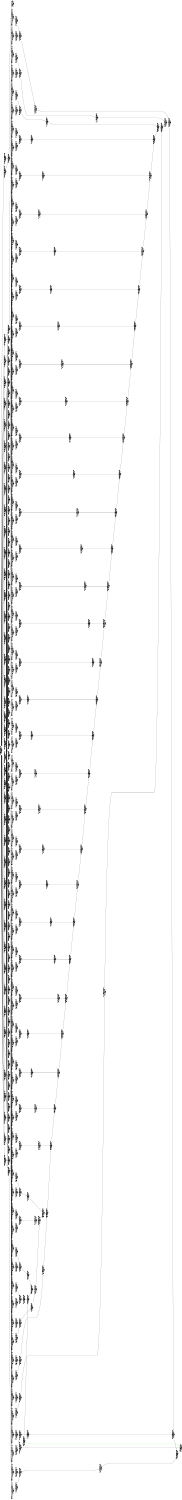 digraph Region_18 {
	graph [ nslimit = "1000.0",
	orientation = landscape,
		center = true,
	page = "8.5,11",
	compound=true,
	size = "10,7.5" ] ;
"Op_408" [ fontname = "Helvetica" shape = box, color = black,  label = " load manupa18 BB=for.body105,
408, ASAP=-1, ALAP=-1,
, TILE=-1"]
"Op_63" [ fontname = "Helvetica" shape = box, color = black,  label = " fsub sub860 BB=for.body105,
63, ASAP=-1, ALAP=-1,
, TILE=-1"]
"Op_0" [ fontname = "Helvetica" shape = box, color = black,  label = " phi i.32351 BB=for.body105,
0, ASAP=-1, ALAP=-1,
, TILE=-1"]
"Op_32" [ fontname = "Helvetica" shape = box, color = black,  label = " load manupa94 BB=for.body105,
32, ASAP=-1, ALAP=-1,
, TILE=-1"]
"Op_96" [ fontname = "Helvetica" shape = box, color = black,  label = " add add788 BB=for.body105,
96, ASAP=-1, ALAP=-1,
, TILE=-1"]
"Op_59" [ fontname = "Helvetica" shape = box, color = black,  label = " add add852  C=0x22BB=for.body105,
59, ASAP=-1, ALAP=-1,
, TILE=-1"]
"Op_57" [ fontname = "Helvetica" shape = box, color = black,  label = " getelementptr arrayidx877  C=0xffffffffBB=for.body105,
57, ASAP=-1, ALAP=-1,
, TILE=-1"]
"Op_109" [ fontname = "Helvetica" shape = box, color = black,  label = " add add742  C=0x1dBB=for.body105,
109, ASAP=-1, ALAP=-1,
, TILE=-1"]
"Op_61" [ fontname = "Helvetica" shape = box, color = black,  label = " getelementptr arrayidx859  C=0xffffffffBB=for.body105,
61, ASAP=-1, ALAP=-1,
, TILE=-1"]
"Op_83" [ fontname = "Helvetica" shape = box, color = black,  label = " fsub sub816 BB=for.body105,
83, ASAP=-1, ALAP=-1,
, TILE=-1"]
"Op_166" [ fontname = "Helvetica" shape = box, color = black,  label = " add add634 BB=for.body105,
166, ASAP=-1, ALAP=-1,
, TILE=-1"]
"Op_124" [ fontname = "Helvetica" shape = box, color = black,  label = " fmul mul738 BB=for.body105,
124, ASAP=-1, ALAP=-1,
, TILE=-1"]
"Op_149" [ fontname = "Helvetica" shape = box, color = black,  label = " add add654  C=0x19BB=for.body105,
149, ASAP=-1, ALAP=-1,
, TILE=-1"]
"Op_51" [ fontname = "Helvetica" shape = box, color = black,  label = " getelementptr arrayidx881  C=0xffffffffBB=for.body105,
51, ASAP=-1, ALAP=-1,
, TILE=-1"]
"Op_24" [ fontname = "Helvetica" shape = box, color = black,  label = " fmul mul958 BB=for.body105,
24, ASAP=-1, ALAP=-1,
, TILE=-1"]
"Op_98" [ fontname = "Helvetica" shape = box, color = black,  label = " load manupa81 BB=for.body105,
98, ASAP=-1, ALAP=-1,
, TILE=-1"]
"Op_15" [ fontname = "Helvetica" shape = box, color = black,  label = " add add964 BB=for.body105,
15, ASAP=-1, ALAP=-1,
, TILE=-1"]
"Op_1" [ fontname = "Helvetica" shape = box, color = black,  label = " add add984  C=0x28BB=for.body105,
1, ASAP=-1, ALAP=-1,
, TILE=-1"]
"Op_62" [ fontname = "Helvetica" shape = box, color = black,  label = " load manupa88 BB=for.body105,
62, ASAP=-1, ALAP=-1,
, TILE=-1"]
"Op_70" [ fontname = "Helvetica" shape = box, color = black,  label = " add add836 BB=for.body105,
70, ASAP=-1, ALAP=-1,
, TILE=-1"]
"Op_163" [ fontname = "Helvetica" shape = box, color = black,  label = " fsub sub640 BB=for.body105,
163, ASAP=-1, ALAP=-1,
, TILE=-1"]
"Op_133" [ fontname = "Helvetica" shape = box, color = black,  label = " fsub sub706 BB=for.body105,
133, ASAP=-1, ALAP=-1,
, TILE=-1"]
"Op_78" [ fontname = "Helvetica" shape = box, color = black,  label = " load manupa85 BB=for.body105,
78, ASAP=-1, ALAP=-1,
, TILE=-1"]
"Op_103" [ fontname = "Helvetica" shape = box, color = black,  label = " fsub sub772 BB=for.body105,
103, ASAP=-1, ALAP=-1,
, TILE=-1"]
"Op_37" [ fontname = "Helvetica" shape = box, color = black,  label = " getelementptr arrayidx921  C=0xffffffffBB=for.body105,
37, ASAP=-1, ALAP=-1,
, TILE=-1"]
"Op_97" [ fontname = "Helvetica" shape = box, color = black,  label = " getelementptr arrayidx789  C=0xffffffffBB=for.body105,
97, ASAP=-1, ALAP=-1,
, TILE=-1"]
"Op_77" [ fontname = "Helvetica" shape = box, color = black,  label = " getelementptr arrayidx833  C=0xffffffffBB=for.body105,
77, ASAP=-1, ALAP=-1,
, TILE=-1"]
"Op_84" [ fontname = "Helvetica" shape = box, color = black,  label = " fmul mul826 BB=for.body105,
84, ASAP=-1, ALAP=-1,
, TILE=-1"]
"Op_213" [ fontname = "Helvetica" shape = box, color = black,  label = " fsub sub530 BB=for.body105,
213, ASAP=-1, ALAP=-1,
, TILE=-1"]
"Op_123" [ fontname = "Helvetica" shape = box, color = black,  label = " fsub sub728 BB=for.body105,
123, ASAP=-1, ALAP=-1,
, TILE=-1"]
"Op_104" [ fontname = "Helvetica" shape = box, color = black,  label = " fmul mul782 BB=for.body105,
104, ASAP=-1, ALAP=-1,
, TILE=-1"]
"Op_2" [ fontname = "Helvetica" shape = box, color = black,  label = " icmp cmp103 BB=for.body105,
2, ASAP=-1, ALAP=-1,
, TILE=-1"]
"Op_3" [ fontname = "Helvetica" shape = box, color = black,  label = " OutLoopLOAD C=0x-1BB=for.body105,
3, ASAP=-1, ALAP=-1,
, TILE=-1"]
"Op_76" [ fontname = "Helvetica" shape = box, color = black,  label = " add add832 BB=for.body105,
76, ASAP=-1, ALAP=-1,
, TILE=-1"]
"Op_136" [ fontname = "Helvetica" shape = box, color = black,  label = " add add700 BB=for.body105,
136, ASAP=-1, ALAP=-1,
, TILE=-1"]
"Op_43" [ fontname = "Helvetica" shape = box, color = black,  label = " fsub sub904 BB=for.body105,
43, ASAP=-1, ALAP=-1,
, TILE=-1"]
"Op_23" [ fontname = "Helvetica" shape = box, color = black,  label = " fsub sub948 BB=for.body105,
23, ASAP=-1, ALAP=-1,
, TILE=-1"]
"Op_21" [ fontname = "Helvetica" shape = box, color = black,  label = " getelementptr arrayidx947  C=0xffffffffBB=for.body105,
21, ASAP=-1, ALAP=-1,
, TILE=-1"]
"Op_64" [ fontname = "Helvetica" shape = box, color = black,  label = " fmul mul870 BB=for.body105,
64, ASAP=-1, ALAP=-1,
, TILE=-1"]
"Op_20" [ fontname = "Helvetica" shape = box, color = black,  label = " add add946 BB=for.body105,
20, ASAP=-1, ALAP=-1,
, TILE=-1"]
"Op_18" [ fontname = "Helvetica" shape = box, color = black,  label = " load manupa97 BB=for.body105,
18, ASAP=-1, ALAP=-1,
, TILE=-1"]
"Op_73" [ fontname = "Helvetica" shape = box, color = black,  label = " fsub sub838 BB=for.body105,
73, ASAP=-1, ALAP=-1,
, TILE=-1"]
"Op_44" [ fontname = "Helvetica" shape = box, color = black,  label = " fmul mul914 BB=for.body105,
44, ASAP=-1, ALAP=-1,
, TILE=-1"]
"Op_39" [ fontname = "Helvetica" shape = box, color = black,  label = " add add896  C=0x24BB=for.body105,
39, ASAP=-1, ALAP=-1,
, TILE=-1"]
"Op_4" [ fontname = "Helvetica" shape = box, color = black,  label = " br  BB=for.body105,
4, ASAP=-1, ALAP=-1,
, TILE=-1"]
"Op_5" [ fontname = "Helvetica" shape = box, color = black,  label = " add add962  C=0x27BB=for.body105,
5, ASAP=-1, ALAP=-1,
, TILE=-1"]
"Op_6" [ fontname = "Helvetica" shape = box, color = black,  label = " add add968 BB=for.body105,
6, ASAP=-1, ALAP=-1,
, TILE=-1"]
"Op_7" [ fontname = "Helvetica" shape = box, color = black,  label = " OutLoopLOAD C=0x-1BB=for.body105,
7, ASAP=-1, ALAP=-1,
, TILE=-1"]
"Op_8" [ fontname = "Helvetica" shape = box, color = black,  label = " getelementptr arrayidx969  C=0xffffffffBB=for.body105,
8, ASAP=-1, ALAP=-1,
, TILE=-1"]
"Op_56" [ fontname = "Helvetica" shape = box, color = black,  label = " add add876 BB=for.body105,
56, ASAP=-1, ALAP=-1,
, TILE=-1"]
"Op_50" [ fontname = "Helvetica" shape = box, color = black,  label = " add add880 BB=for.body105,
50, ASAP=-1, ALAP=-1,
, TILE=-1"]
"Op_58" [ fontname = "Helvetica" shape = box, color = black,  label = " load manupa89 BB=for.body105,
58, ASAP=-1, ALAP=-1,
, TILE=-1"]
"Op_119" [ fontname = "Helvetica" shape = box, color = black,  label = " add add720  C=0x1cBB=for.body105,
119, ASAP=-1, ALAP=-1,
, TILE=-1"]
"Op_90" [ fontname = "Helvetica" shape = box, color = black,  label = " add add792 BB=for.body105,
90, ASAP=-1, ALAP=-1,
, TILE=-1"]
"Op_219" [ fontname = "Helvetica" shape = box, color = black,  label = " add add500  C=0x12BB=for.body105,
219, ASAP=-1, ALAP=-1,
, TILE=-1"]
"Op_89" [ fontname = "Helvetica" shape = box, color = black,  label = " add add786  C=0x1fBB=for.body105,
89, ASAP=-1, ALAP=-1,
, TILE=-1"]
"Op_25" [ fontname = "Helvetica" shape = box, color = black,  label = " fadd add959 BB=for.body105,
25, ASAP=-1, ALAP=-1,
, TILE=-1"]
"Op_153" [ fontname = "Helvetica" shape = box, color = black,  label = " fsub sub662 BB=for.body105,
153, ASAP=-1, ALAP=-1,
, TILE=-1"]
"Op_82" [ fontname = "Helvetica" shape = box, color = black,  label = " load manupa84 BB=for.body105,
82, ASAP=-1, ALAP=-1,
, TILE=-1"]
"Op_116" [ fontname = "Helvetica" shape = box, color = black,  label = " add add744 BB=for.body105,
116, ASAP=-1, ALAP=-1,
, TILE=-1"]
"Op_47" [ fontname = "Helvetica" shape = box, color = black,  label = " getelementptr arrayidx899  C=0xffffffffBB=for.body105,
47, ASAP=-1, ALAP=-1,
, TILE=-1"]
"Op_101" [ fontname = "Helvetica" shape = box, color = black,  label = " getelementptr arrayidx771  C=0xffffffffBB=for.body105,
101, ASAP=-1, ALAP=-1,
, TILE=-1"]
"Op_35" [ fontname = "Helvetica" shape = box, color = black,  label = " fadd add937 BB=for.body105,
35, ASAP=-1, ALAP=-1,
, TILE=-1"]
"Op_178" [ fontname = "Helvetica" shape = box, color = black,  label = " load manupa65 BB=for.body105,
178, ASAP=-1, ALAP=-1,
, TILE=-1"]
"Op_129" [ fontname = "Helvetica" shape = box, color = black,  label = " add add698  C=0x1bBB=for.body105,
129, ASAP=-1, ALAP=-1,
, TILE=-1"]
"Op_239" [ fontname = "Helvetica" shape = box, color = black,  label = " add add456  C=0x10BB=for.body105,
239, ASAP=-1, ALAP=-1,
, TILE=-1"]
"Op_140" [ fontname = "Helvetica" shape = box, color = black,  label = " add add682 BB=for.body105,
140, ASAP=-1, ALAP=-1,
, TILE=-1"]
"Op_49" [ fontname = "Helvetica" shape = box, color = black,  label = " add add874  C=0x23BB=for.body105,
49, ASAP=-1, ALAP=-1,
, TILE=-1"]
"Op_9" [ fontname = "Helvetica" shape = box, color = black,  label = " load manupa98 BB=for.body105,
9, ASAP=-1, ALAP=-1,
, TILE=-1"]
"Op_17" [ fontname = "Helvetica" shape = box, color = black,  label = " getelementptr arrayidx965  C=0xffffffffBB=for.body105,
17, ASAP=-1, ALAP=-1,
, TILE=-1"]
"Op_40" [ fontname = "Helvetica" shape = box, color = black,  label = " add add902 BB=for.body105,
40, ASAP=-1, ALAP=-1,
, TILE=-1"]
"Op_100" [ fontname = "Helvetica" shape = box, color = black,  label = " add add770 BB=for.body105,
100, ASAP=-1, ALAP=-1,
, TILE=-1"]
"Op_167" [ fontname = "Helvetica" shape = box, color = black,  label = " getelementptr arrayidx635  C=0xffffffffBB=for.body105,
167, ASAP=-1, ALAP=-1,
, TILE=-1"]
"Op_99" [ fontname = "Helvetica" shape = box, color = black,  label = " add add764  C=0x1eBB=for.body105,
99, ASAP=-1, ALAP=-1,
, TILE=-1"]
"Op_92" [ fontname = "Helvetica" shape = box, color = black,  label = " load manupa82 BB=for.body105,
92, ASAP=-1, ALAP=-1,
, TILE=-1"]
"Op_22" [ fontname = "Helvetica" shape = box, color = black,  label = " load manupa96 BB=for.body105,
22, ASAP=-1, ALAP=-1,
, TILE=-1"]
"Op_71" [ fontname = "Helvetica" shape = box, color = black,  label = " getelementptr arrayidx837  C=0xffffffffBB=for.body105,
71, ASAP=-1, ALAP=-1,
, TILE=-1"]
"Op_36" [ fontname = "Helvetica" shape = box, color = black,  label = " add add920 BB=for.body105,
36, ASAP=-1, ALAP=-1,
, TILE=-1"]
"Op_52" [ fontname = "Helvetica" shape = box, color = black,  label = " load manupa90 BB=for.body105,
52, ASAP=-1, ALAP=-1,
, TILE=-1"]
"Op_80" [ fontname = "Helvetica" shape = box, color = black,  label = " add add814 BB=for.body105,
80, ASAP=-1, ALAP=-1,
, TILE=-1"]
"Op_10" [ fontname = "Helvetica" shape = box, color = black,  label = " fsub sub970 BB=for.body105,
10, ASAP=-1, ALAP=-1,
, TILE=-1"]
"Op_69" [ fontname = "Helvetica" shape = box, color = black,  label = " add add830  C=0x21BB=for.body105,
69, ASAP=-1, ALAP=-1,
, TILE=-1"]
"Op_128" [ fontname = "Helvetica" shape = box, color = black,  label = " load manupa75 BB=for.body105,
128, ASAP=-1, ALAP=-1,
, TILE=-1"]
"Op_189" [ fontname = "Helvetica" shape = box, color = black,  label = " add add566  C=0x15BB=for.body105,
189, ASAP=-1, ALAP=-1,
, TILE=-1"]
"Op_87" [ fontname = "Helvetica" shape = box, color = black,  label = " getelementptr arrayidx811  C=0xffffffffBB=for.body105,
87, ASAP=-1, ALAP=-1,
, TILE=-1"]
"Op_210" [ fontname = "Helvetica" shape = box, color = black,  label = " add add528 BB=for.body105,
210, ASAP=-1, ALAP=-1,
, TILE=-1"]
"Op_41" [ fontname = "Helvetica" shape = box, color = black,  label = " getelementptr arrayidx903  C=0xffffffffBB=for.body105,
41, ASAP=-1, ALAP=-1,
, TILE=-1"]
"Op_46" [ fontname = "Helvetica" shape = box, color = black,  label = " add add898 BB=for.body105,
46, ASAP=-1, ALAP=-1,
, TILE=-1"]
"Op_114" [ fontname = "Helvetica" shape = box, color = black,  label = " fmul mul760 BB=for.body105,
114, ASAP=-1, ALAP=-1,
, TILE=-1"]
"Op_16" [ fontname = "Helvetica" shape = box, color = black,  label = " OutLoopLOAD C=0x-1BB=for.body105,
16, ASAP=-1, ALAP=-1,
, TILE=-1"]
"Op_66" [ fontname = "Helvetica" shape = box, color = black,  label = " add add854 BB=for.body105,
66, ASAP=-1, ALAP=-1,
, TILE=-1"]
"Op_112" [ fontname = "Helvetica" shape = box, color = black,  label = " load manupa78 BB=for.body105,
112, ASAP=-1, ALAP=-1,
, TILE=-1"]
"Op_60" [ fontname = "Helvetica" shape = box, color = black,  label = " add add858 BB=for.body105,
60, ASAP=-1, ALAP=-1,
, TILE=-1"]
"Op_120" [ fontname = "Helvetica" shape = box, color = black,  label = " add add726 BB=for.body105,
120, ASAP=-1, ALAP=-1,
, TILE=-1"]
"Op_86" [ fontname = "Helvetica" shape = box, color = black,  label = " add add810 BB=for.body105,
86, ASAP=-1, ALAP=-1,
, TILE=-1"]
"Op_28" [ fontname = "Helvetica" shape = box, color = black,  label = " load manupa95 BB=for.body105,
28, ASAP=-1, ALAP=-1,
, TILE=-1"]
"Op_94" [ fontname = "Helvetica" shape = box, color = black,  label = " fmul mul804 BB=for.body105,
94, ASAP=-1, ALAP=-1,
, TILE=-1"]
"Op_72" [ fontname = "Helvetica" shape = box, color = black,  label = " load manupa86 BB=for.body105,
72, ASAP=-1, ALAP=-1,
, TILE=-1"]
"Op_11" [ fontname = "Helvetica" shape = box, color = black,  label = " fmul mul980 BB=for.body105,
11, ASAP=-1, ALAP=-1,
, TILE=-1"]
"Op_38" [ fontname = "Helvetica" shape = box, color = black,  label = " load manupa93 BB=for.body105,
38, ASAP=-1, ALAP=-1,
, TILE=-1"]
"Op_33" [ fontname = "Helvetica" shape = box, color = black,  label = " fsub sub926 BB=for.body105,
33, ASAP=-1, ALAP=-1,
, TILE=-1"]
"Op_246" [ fontname = "Helvetica" shape = box, color = black,  label = " add add458 BB=for.body105,
246, ASAP=-1, ALAP=-1,
, TILE=-1"]
"Op_42" [ fontname = "Helvetica" shape = box, color = black,  label = " load manupa92 BB=for.body105,
42, ASAP=-1, ALAP=-1,
, TILE=-1"]
"Op_113" [ fontname = "Helvetica" shape = box, color = black,  label = " fsub sub750 BB=for.body105,
113, ASAP=-1, ALAP=-1,
, TILE=-1"]
"Op_68" [ fontname = "Helvetica" shape = box, color = black,  label = " load manupa87 BB=for.body105,
68, ASAP=-1, ALAP=-1,
, TILE=-1"]
"Op_108" [ fontname = "Helvetica" shape = box, color = black,  label = " load manupa79 BB=for.body105,
108, ASAP=-1, ALAP=-1,
, TILE=-1"]
"Op_26" [ fontname = "Helvetica" shape = box, color = black,  label = " add add942 BB=for.body105,
26, ASAP=-1, ALAP=-1,
, TILE=-1"]
"Op_107" [ fontname = "Helvetica" shape = box, color = black,  label = " getelementptr arrayidx767  C=0xffffffffBB=for.body105,
107, ASAP=-1, ALAP=-1,
, TILE=-1"]
"Op_27" [ fontname = "Helvetica" shape = box, color = black,  label = " getelementptr arrayidx943  C=0xffffffffBB=for.body105,
27, ASAP=-1, ALAP=-1,
, TILE=-1"]
"Op_79" [ fontname = "Helvetica" shape = box, color = black,  label = " add add808  C=0x20BB=for.body105,
79, ASAP=-1, ALAP=-1,
, TILE=-1"]
"Op_151" [ fontname = "Helvetica" shape = box, color = black,  label = " getelementptr arrayidx661  C=0xffffffffBB=for.body105,
151, ASAP=-1, ALAP=-1,
, TILE=-1"]
"Op_93" [ fontname = "Helvetica" shape = box, color = black,  label = " fsub sub794 BB=for.body105,
93, ASAP=-1, ALAP=-1,
, TILE=-1"]
"Op_34" [ fontname = "Helvetica" shape = box, color = black,  label = " fmul mul936 BB=for.body105,
34, ASAP=-1, ALAP=-1,
, TILE=-1"]
"Op_48" [ fontname = "Helvetica" shape = box, color = black,  label = " load manupa91 BB=for.body105,
48, ASAP=-1, ALAP=-1,
, TILE=-1"]
"Op_67" [ fontname = "Helvetica" shape = box, color = black,  label = " getelementptr arrayidx855  C=0xffffffffBB=for.body105,
67, ASAP=-1, ALAP=-1,
, TILE=-1"]
"Op_12" [ fontname = "Helvetica" shape = box, color = black,  label = " fadd add981 BB=for.body105,
12, ASAP=-1, ALAP=-1,
, TILE=-1"]
"Op_29" [ fontname = "Helvetica" shape = box, color = black,  label = " add add918  C=0x25BB=for.body105,
29, ASAP=-1, ALAP=-1,
, TILE=-1"]
"Op_31" [ fontname = "Helvetica" shape = box, color = black,  label = " getelementptr arrayidx925  C=0xffffffffBB=for.body105,
31, ASAP=-1, ALAP=-1,
, TILE=-1"]
"Op_30" [ fontname = "Helvetica" shape = box, color = black,  label = " add add924 BB=for.body105,
30, ASAP=-1, ALAP=-1,
, TILE=-1"]
"Op_117" [ fontname = "Helvetica" shape = box, color = black,  label = " getelementptr arrayidx745  C=0xffffffffBB=for.body105,
117, ASAP=-1, ALAP=-1,
, TILE=-1"]
"Op_53" [ fontname = "Helvetica" shape = box, color = black,  label = " fsub sub882 BB=for.body105,
53, ASAP=-1, ALAP=-1,
, TILE=-1"]
"Op_19" [ fontname = "Helvetica" shape = box, color = black,  label = " add add940  C=0x26BB=for.body105,
19, ASAP=-1, ALAP=-1,
, TILE=-1"]
"Op_54" [ fontname = "Helvetica" shape = box, color = black,  label = " fmul mul892 BB=for.body105,
54, ASAP=-1, ALAP=-1,
, TILE=-1"]
"Op_91" [ fontname = "Helvetica" shape = box, color = black,  label = " getelementptr arrayidx793  C=0xffffffffBB=for.body105,
91, ASAP=-1, ALAP=-1,
, TILE=-1"]
"Op_88" [ fontname = "Helvetica" shape = box, color = black,  label = " load manupa83 BB=for.body105,
88, ASAP=-1, ALAP=-1,
, TILE=-1"]
"Op_74" [ fontname = "Helvetica" shape = box, color = black,  label = " fmul mul848 BB=for.body105,
74, ASAP=-1, ALAP=-1,
, TILE=-1"]
"Op_13" [ fontname = "Helvetica" shape = box, color = black,  label = " store  BB=for.body105,
13, ASAP=-1, ALAP=-1,
, TILE=-1"]
"Op_14" [ fontname = "Helvetica" shape = box, color = black,  label = " OutLoopLOAD C=0x-1BB=for.body105,
14, ASAP=-1, ALAP=-1,
, TILE=-1"]
"Op_221" [ fontname = "Helvetica" shape = box, color = black,  label = " getelementptr arrayidx507  C=0xffffffffBB=for.body105,
221, ASAP=-1, ALAP=-1,
, TILE=-1"]
"Op_45" [ fontname = "Helvetica" shape = box, color = black,  label = " fadd add915 BB=for.body105,
45, ASAP=-1, ALAP=-1,
, TILE=-1"]
"Op_126" [ fontname = "Helvetica" shape = box, color = black,  label = " add add722 BB=for.body105,
126, ASAP=-1, ALAP=-1,
, TILE=-1"]
"Op_277" [ fontname = "Helvetica" shape = box, color = black,  label = " getelementptr arrayidx393  C=0xffffffffBB=for.body105,
277, ASAP=-1, ALAP=-1,
, TILE=-1"]
"Op_106" [ fontname = "Helvetica" shape = box, color = black,  label = " add add766 BB=for.body105,
106, ASAP=-1, ALAP=-1,
, TILE=-1"]
"Op_121" [ fontname = "Helvetica" shape = box, color = black,  label = " getelementptr arrayidx727  C=0xffffffffBB=for.body105,
121, ASAP=-1, ALAP=-1,
, TILE=-1"]
"Op_111" [ fontname = "Helvetica" shape = box, color = black,  label = " getelementptr arrayidx749  C=0xffffffffBB=for.body105,
111, ASAP=-1, ALAP=-1,
, TILE=-1"]
"Op_81" [ fontname = "Helvetica" shape = box, color = black,  label = " getelementptr arrayidx815  C=0xffffffffBB=for.body105,
81, ASAP=-1, ALAP=-1,
, TILE=-1"]
"Op_132" [ fontname = "Helvetica" shape = box, color = black,  label = " load manupa74 BB=for.body105,
132, ASAP=-1, ALAP=-1,
, TILE=-1"]
"Op_55" [ fontname = "Helvetica" shape = box, color = black,  label = " fadd add893 BB=for.body105,
55, ASAP=-1, ALAP=-1,
, TILE=-1"]
"Op_142" [ fontname = "Helvetica" shape = box, color = black,  label = " load manupa72 BB=for.body105,
142, ASAP=-1, ALAP=-1,
, TILE=-1"]
"Op_349" [ fontname = "Helvetica" shape = box, color = black,  label = " or add214  C=0x5BB=for.body105,
349, ASAP=-1, ALAP=-1,
, TILE=-1"]
"Op_110" [ fontname = "Helvetica" shape = box, color = black,  label = " add add748 BB=for.body105,
110, ASAP=-1, ALAP=-1,
, TILE=-1"]
"Op_181" [ fontname = "Helvetica" shape = box, color = black,  label = " getelementptr arrayidx595  C=0xffffffffBB=for.body105,
181, ASAP=-1, ALAP=-1,
, TILE=-1"]
"Op_170" [ fontname = "Helvetica" shape = box, color = black,  label = " add add616 BB=for.body105,
170, ASAP=-1, ALAP=-1,
, TILE=-1"]
"Op_138" [ fontname = "Helvetica" shape = box, color = black,  label = " load manupa73 BB=for.body105,
138, ASAP=-1, ALAP=-1,
, TILE=-1"]
"Op_118" [ fontname = "Helvetica" shape = box, color = black,  label = " load manupa77 BB=for.body105,
118, ASAP=-1, ALAP=-1,
, TILE=-1"]
"Op_157" [ fontname = "Helvetica" shape = box, color = black,  label = " getelementptr arrayidx657  C=0xffffffffBB=for.body105,
157, ASAP=-1, ALAP=-1,
, TILE=-1"]
"Op_65" [ fontname = "Helvetica" shape = box, color = black,  label = " fadd add871 BB=for.body105,
65, ASAP=-1, ALAP=-1,
, TILE=-1"]
"Op_139" [ fontname = "Helvetica" shape = box, color = black,  label = " add add676  C=0x1aBB=for.body105,
139, ASAP=-1, ALAP=-1,
, TILE=-1"]
"Op_102" [ fontname = "Helvetica" shape = box, color = black,  label = " load manupa80 BB=for.body105,
102, ASAP=-1, ALAP=-1,
, TILE=-1"]
"Op_127" [ fontname = "Helvetica" shape = box, color = black,  label = " getelementptr arrayidx723  C=0xffffffffBB=for.body105,
127, ASAP=-1, ALAP=-1,
, TILE=-1"]
"Op_122" [ fontname = "Helvetica" shape = box, color = black,  label = " load manupa76 BB=for.body105,
122, ASAP=-1, ALAP=-1,
, TILE=-1"]
"Op_192" [ fontname = "Helvetica" shape = box, color = black,  label = " load manupa62 BB=for.body105,
192, ASAP=-1, ALAP=-1,
, TILE=-1"]
"Op_75" [ fontname = "Helvetica" shape = box, color = black,  label = " fadd add849 BB=for.body105,
75, ASAP=-1, ALAP=-1,
, TILE=-1"]
"Op_164" [ fontname = "Helvetica" shape = box, color = black,  label = " fmul mul650 BB=for.body105,
164, ASAP=-1, ALAP=-1,
, TILE=-1"]
"Op_130" [ fontname = "Helvetica" shape = box, color = black,  label = " add add704 BB=for.body105,
130, ASAP=-1, ALAP=-1,
, TILE=-1"]
"Op_150" [ fontname = "Helvetica" shape = box, color = black,  label = " add add660 BB=for.body105,
150, ASAP=-1, ALAP=-1,
, TILE=-1"]
"Op_144" [ fontname = "Helvetica" shape = box, color = black,  label = " fmul mul694 BB=for.body105,
144, ASAP=-1, ALAP=-1,
, TILE=-1"]
"Op_223" [ fontname = "Helvetica" shape = box, color = black,  label = " fsub sub508 BB=for.body105,
223, ASAP=-1, ALAP=-1,
, TILE=-1"]
"Op_216" [ fontname = "Helvetica" shape = box, color = black,  label = " add add524 BB=for.body105,
216, ASAP=-1, ALAP=-1,
, TILE=-1"]
"Op_85" [ fontname = "Helvetica" shape = box, color = black,  label = " fadd add827 BB=for.body105,
85, ASAP=-1, ALAP=-1,
, TILE=-1"]
"Op_131" [ fontname = "Helvetica" shape = box, color = black,  label = " getelementptr arrayidx705  C=0xffffffffBB=for.body105,
131, ASAP=-1, ALAP=-1,
, TILE=-1"]
"Op_186" [ fontname = "Helvetica" shape = box, color = black,  label = " add add590 BB=for.body105,
186, ASAP=-1, ALAP=-1,
, TILE=-1"]
"Op_172" [ fontname = "Helvetica" shape = box, color = black,  label = " load manupa66 BB=for.body105,
172, ASAP=-1, ALAP=-1,
, TILE=-1"]
"Op_159" [ fontname = "Helvetica" shape = box, color = black,  label = " add add632  C=0x18BB=for.body105,
159, ASAP=-1, ALAP=-1,
, TILE=-1"]
"Op_169" [ fontname = "Helvetica" shape = box, color = black,  label = " add add610  C=0x17BB=for.body105,
169, ASAP=-1, ALAP=-1,
, TILE=-1"]
"Op_95" [ fontname = "Helvetica" shape = box, color = black,  label = " fadd add805 BB=for.body105,
95, ASAP=-1, ALAP=-1,
, TILE=-1"]
"Op_194" [ fontname = "Helvetica" shape = box, color = black,  label = " fmul mul584 BB=for.body105,
194, ASAP=-1, ALAP=-1,
, TILE=-1"]
"Op_208" [ fontname = "Helvetica" shape = box, color = black,  label = " load manupa59 BB=for.body105,
208, ASAP=-1, ALAP=-1,
, TILE=-1"]
"Op_233" [ fontname = "Helvetica" shape = box, color = black,  label = " fsub sub486 BB=for.body105,
233, ASAP=-1, ALAP=-1,
, TILE=-1"]
"Op_197" [ fontname = "Helvetica" shape = box, color = black,  label = " getelementptr arrayidx569  C=0xffffffffBB=for.body105,
197, ASAP=-1, ALAP=-1,
, TILE=-1"]
"Op_202" [ fontname = "Helvetica" shape = box, color = black,  label = " load manupa60 BB=for.body105,
202, ASAP=-1, ALAP=-1,
, TILE=-1"]
"Op_220" [ fontname = "Helvetica" shape = box, color = black,  label = " add add506 BB=for.body105,
220, ASAP=-1, ALAP=-1,
, TILE=-1"]
"Op_196" [ fontname = "Helvetica" shape = box, color = black,  label = " add add568 BB=for.body105,
196, ASAP=-1, ALAP=-1,
, TILE=-1"]
"Op_182" [ fontname = "Helvetica" shape = box, color = black,  label = " load manupa64 BB=for.body105,
182, ASAP=-1, ALAP=-1,
, TILE=-1"]
"Op_180" [ fontname = "Helvetica" shape = box, color = black,  label = " add add594 BB=for.body105,
180, ASAP=-1, ALAP=-1,
, TILE=-1"]
"Op_105" [ fontname = "Helvetica" shape = box, color = black,  label = " fadd add783 BB=for.body105,
105, ASAP=-1, ALAP=-1,
, TILE=-1"]
"Op_207" [ fontname = "Helvetica" shape = box, color = black,  label = " getelementptr arrayidx547  C=0xffffffffBB=for.body105,
207, ASAP=-1, ALAP=-1,
, TILE=-1"]
"Op_261" [ fontname = "Helvetica" shape = box, color = black,  label = " getelementptr arrayidx419  C=0xffffffffBB=for.body105,
261, ASAP=-1, ALAP=-1,
, TILE=-1"]
"Op_134" [ fontname = "Helvetica" shape = box, color = black,  label = " fmul mul716 BB=for.body105,
134, ASAP=-1, ALAP=-1,
, TILE=-1"]
"Op_162" [ fontname = "Helvetica" shape = box, color = black,  label = " load manupa68 BB=for.body105,
162, ASAP=-1, ALAP=-1,
, TILE=-1"]
"Op_158" [ fontname = "Helvetica" shape = box, color = black,  label = " load manupa69 BB=for.body105,
158, ASAP=-1, ALAP=-1,
, TILE=-1"]
"Op_147" [ fontname = "Helvetica" shape = box, color = black,  label = " getelementptr arrayidx679  C=0xffffffffBB=for.body105,
147, ASAP=-1, ALAP=-1,
, TILE=-1"]
"Op_115" [ fontname = "Helvetica" shape = box, color = black,  label = " fadd add761 BB=for.body105,
115, ASAP=-1, ALAP=-1,
, TILE=-1"]
"Op_224" [ fontname = "Helvetica" shape = box, color = black,  label = " fmul mul518 BB=for.body105,
224, ASAP=-1, ALAP=-1,
, TILE=-1"]
"Op_259" [ fontname = "Helvetica" shape = box, color = black,  label = " add add412  C=0xeBB=for.body105,
259, ASAP=-1, ALAP=-1,
, TILE=-1"]
"Op_141" [ fontname = "Helvetica" shape = box, color = black,  label = " getelementptr arrayidx683  C=0xffffffffBB=for.body105,
141, ASAP=-1, ALAP=-1,
, TILE=-1"]
"Op_125" [ fontname = "Helvetica" shape = box, color = black,  label = " fadd add739 BB=for.body105,
125, ASAP=-1, ALAP=-1,
, TILE=-1"]
"Op_168" [ fontname = "Helvetica" shape = box, color = black,  label = " load manupa67 BB=for.body105,
168, ASAP=-1, ALAP=-1,
, TILE=-1"]
"Op_143" [ fontname = "Helvetica" shape = box, color = black,  label = " fsub sub684 BB=for.body105,
143, ASAP=-1, ALAP=-1,
, TILE=-1"]
"Op_152" [ fontname = "Helvetica" shape = box, color = black,  label = " load manupa70 BB=for.body105,
152, ASAP=-1, ALAP=-1,
, TILE=-1"]
"Op_146" [ fontname = "Helvetica" shape = box, color = black,  label = " add add678 BB=for.body105,
146, ASAP=-1, ALAP=-1,
, TILE=-1"]
"Op_161" [ fontname = "Helvetica" shape = box, color = black,  label = " getelementptr arrayidx639  C=0xffffffffBB=for.body105,
161, ASAP=-1, ALAP=-1,
, TILE=-1"]
"Op_154" [ fontname = "Helvetica" shape = box, color = black,  label = " fmul mul672 BB=for.body105,
154, ASAP=-1, ALAP=-1,
, TILE=-1"]
"Op_148" [ fontname = "Helvetica" shape = box, color = black,  label = " load manupa71 BB=for.body105,
148, ASAP=-1, ALAP=-1,
, TILE=-1"]
"Op_137" [ fontname = "Helvetica" shape = box, color = black,  label = " getelementptr arrayidx701  C=0xffffffffBB=for.body105,
137, ASAP=-1, ALAP=-1,
, TILE=-1"]
"Op_135" [ fontname = "Helvetica" shape = box, color = black,  label = " fadd add717 BB=for.body105,
135, ASAP=-1, ALAP=-1,
, TILE=-1"]
"Op_201" [ fontname = "Helvetica" shape = box, color = black,  label = " getelementptr arrayidx551  C=0xffffffffBB=for.body105,
201, ASAP=-1, ALAP=-1,
, TILE=-1"]
"Op_171" [ fontname = "Helvetica" shape = box, color = black,  label = " getelementptr arrayidx617  C=0xffffffffBB=for.body105,
171, ASAP=-1, ALAP=-1,
, TILE=-1"]
"Op_184" [ fontname = "Helvetica" shape = box, color = black,  label = " fmul mul606 BB=for.body105,
184, ASAP=-1, ALAP=-1,
, TILE=-1"]
"Op_187" [ fontname = "Helvetica" shape = box, color = black,  label = " getelementptr arrayidx591  C=0xffffffffBB=for.body105,
187, ASAP=-1, ALAP=-1,
, TILE=-1"]
"Op_145" [ fontname = "Helvetica" shape = box, color = black,  label = " fadd add695 BB=for.body105,
145, ASAP=-1, ALAP=-1,
, TILE=-1"]
"Op_177" [ fontname = "Helvetica" shape = box, color = black,  label = " getelementptr arrayidx613  C=0xffffffffBB=for.body105,
177, ASAP=-1, ALAP=-1,
, TILE=-1"]
"Op_156" [ fontname = "Helvetica" shape = box, color = black,  label = " add add656 BB=for.body105,
156, ASAP=-1, ALAP=-1,
, TILE=-1"]
"Op_174" [ fontname = "Helvetica" shape = box, color = black,  label = " fmul mul628 BB=for.body105,
174, ASAP=-1, ALAP=-1,
, TILE=-1"]
"Op_160" [ fontname = "Helvetica" shape = box, color = black,  label = " add add638 BB=for.body105,
160, ASAP=-1, ALAP=-1,
, TILE=-1"]
"Op_173" [ fontname = "Helvetica" shape = box, color = black,  label = " fsub sub618 BB=for.body105,
173, ASAP=-1, ALAP=-1,
, TILE=-1"]
"Op_183" [ fontname = "Helvetica" shape = box, color = black,  label = " fsub sub596 BB=for.body105,
183, ASAP=-1, ALAP=-1,
, TILE=-1"]
"Op_227" [ fontname = "Helvetica" shape = box, color = black,  label = " getelementptr arrayidx503  C=0xffffffffBB=for.body105,
227, ASAP=-1, ALAP=-1,
, TILE=-1"]
"Op_191" [ fontname = "Helvetica" shape = box, color = black,  label = " getelementptr arrayidx573  C=0xffffffffBB=for.body105,
191, ASAP=-1, ALAP=-1,
, TILE=-1"]
"Op_222" [ fontname = "Helvetica" shape = box, color = black,  label = " load manupa56 BB=for.body105,
222, ASAP=-1, ALAP=-1,
, TILE=-1"]
"Op_229" [ fontname = "Helvetica" shape = box, color = black,  label = " add add478  C=0x11BB=for.body105,
229, ASAP=-1, ALAP=-1,
, TILE=-1"]
"Op_155" [ fontname = "Helvetica" shape = box, color = black,  label = " fadd add673 BB=for.body105,
155, ASAP=-1, ALAP=-1,
, TILE=-1"]
"Op_243" [ fontname = "Helvetica" shape = box, color = black,  label = " fsub sub464 BB=for.body105,
243, ASAP=-1, ALAP=-1,
, TILE=-1"]
"Op_296" [ fontname = "Helvetica" shape = box, color = black,  label = " add add348 BB=for.body105,
296, ASAP=-1, ALAP=-1,
, TILE=-1"]
"Op_236" [ fontname = "Helvetica" shape = box, color = black,  label = " add add480 BB=for.body105,
236, ASAP=-1, ALAP=-1,
, TILE=-1"]
"Op_190" [ fontname = "Helvetica" shape = box, color = black,  label = " add add572 BB=for.body105,
190, ASAP=-1, ALAP=-1,
, TILE=-1"]
"Op_203" [ fontname = "Helvetica" shape = box, color = black,  label = " fsub sub552 BB=for.body105,
203, ASAP=-1, ALAP=-1,
, TILE=-1"]
"Op_209" [ fontname = "Helvetica" shape = box, color = black,  label = " add add522  C=0x13BB=for.body105,
209, ASAP=-1, ALAP=-1,
, TILE=-1"]
"Op_165" [ fontname = "Helvetica" shape = box, color = black,  label = " fadd add651 BB=for.body105,
165, ASAP=-1, ALAP=-1,
, TILE=-1"]
"Op_179" [ fontname = "Helvetica" shape = box, color = black,  label = " add add588  C=0x16BB=for.body105,
179, ASAP=-1, ALAP=-1,
, TILE=-1"]
"Op_176" [ fontname = "Helvetica" shape = box, color = black,  label = " add add612 BB=for.body105,
176, ASAP=-1, ALAP=-1,
, TILE=-1"]
"Op_188" [ fontname = "Helvetica" shape = box, color = black,  label = " load manupa63 BB=for.body105,
188, ASAP=-1, ALAP=-1,
, TILE=-1"]
"Op_231" [ fontname = "Helvetica" shape = box, color = black,  label = " getelementptr arrayidx485  C=0xffffffffBB=for.body105,
231, ASAP=-1, ALAP=-1,
, TILE=-1"]
"Op_193" [ fontname = "Helvetica" shape = box, color = black,  label = " fsub sub574 BB=for.body105,
193, ASAP=-1, ALAP=-1,
, TILE=-1"]
"Op_200" [ fontname = "Helvetica" shape = box, color = black,  label = " add add550 BB=for.body105,
200, ASAP=-1, ALAP=-1,
, TILE=-1"]
"Op_199" [ fontname = "Helvetica" shape = box, color = black,  label = " add add544  C=0x14BB=for.body105,
199, ASAP=-1, ALAP=-1,
, TILE=-1"]
"Op_253" [ fontname = "Helvetica" shape = box, color = black,  label = " fsub sub442 BB=for.body105,
253, ASAP=-1, ALAP=-1,
, TILE=-1"]
"Op_175" [ fontname = "Helvetica" shape = box, color = black,  label = " fadd add629 BB=for.body105,
175, ASAP=-1, ALAP=-1,
, TILE=-1"]
"Op_212" [ fontname = "Helvetica" shape = box, color = black,  label = " load manupa58 BB=for.body105,
212, ASAP=-1, ALAP=-1,
, TILE=-1"]
"Op_217" [ fontname = "Helvetica" shape = box, color = black,  label = " getelementptr arrayidx525  C=0xffffffffBB=for.body105,
217, ASAP=-1, ALAP=-1,
, TILE=-1"]
"Op_198" [ fontname = "Helvetica" shape = box, color = black,  label = " load manupa61 BB=for.body105,
198, ASAP=-1, ALAP=-1,
, TILE=-1"]
"Op_204" [ fontname = "Helvetica" shape = box, color = black,  label = " fmul mul562 BB=for.body105,
204, ASAP=-1, ALAP=-1,
, TILE=-1"]
"Op_185" [ fontname = "Helvetica" shape = box, color = black,  label = " fadd add607 BB=for.body105,
185, ASAP=-1, ALAP=-1,
, TILE=-1"]
"Op_379" [ fontname = "Helvetica" shape = box, color = black,  label = " or add148  C=0x2BB=for.body105,
379, ASAP=-1, ALAP=-1,
, TILE=-1"]
"Op_380" [ fontname = "Helvetica" shape = box, color = black,  label = " add add154 BB=for.body105,
380, ASAP=-1, ALAP=-1,
, TILE=-1"]
"Op_381" [ fontname = "Helvetica" shape = box, color = black,  label = " getelementptr arrayidx155  C=0xffffffffBB=for.body105,
381, ASAP=-1, ALAP=-1,
, TILE=-1"]
"Op_382" [ fontname = "Helvetica" shape = box, color = black,  label = " load manupa24 BB=for.body105,
382, ASAP=-1, ALAP=-1,
, TILE=-1"]
"Op_383" [ fontname = "Helvetica" shape = box, color = black,  label = " fsub sub156 BB=for.body105,
383, ASAP=-1, ALAP=-1,
, TILE=-1"]
"Op_384" [ fontname = "Helvetica" shape = box, color = black,  label = " fmul mul166 BB=for.body105,
384, ASAP=-1, ALAP=-1,
, TILE=-1"]
"Op_387" [ fontname = "Helvetica" shape = box, color = black,  label = " getelementptr arrayidx151  C=0xffffffffBB=for.body105,
387, ASAP=-1, ALAP=-1,
, TILE=-1"]
"Op_389" [ fontname = "Helvetica" shape = box, color = black,  label = " or add126  C=0x1BB=for.body105,
389, ASAP=-1, ALAP=-1,
, TILE=-1"]
"Op_388" [ fontname = "Helvetica" shape = box, color = black,  label = " load manupa23 BB=for.body105,
388, ASAP=-1, ALAP=-1,
, TILE=-1"]
"Op_390" [ fontname = "Helvetica" shape = box, color = black,  label = " add add132 BB=for.body105,
390, ASAP=-1, ALAP=-1,
, TILE=-1"]
"Op_385" [ fontname = "Helvetica" shape = box, color = black,  label = " fadd add167 BB=for.body105,
385, ASAP=-1, ALAP=-1,
, TILE=-1"]
"Op_392" [ fontname = "Helvetica" shape = box, color = black,  label = " load manupa22 BB=for.body105,
392, ASAP=-1, ALAP=-1,
, TILE=-1"]
"Op_393" [ fontname = "Helvetica" shape = box, color = black,  label = " fsub sub134 BB=for.body105,
393, ASAP=-1, ALAP=-1,
, TILE=-1"]
"Op_394" [ fontname = "Helvetica" shape = box, color = black,  label = " fmul mul144 BB=for.body105,
394, ASAP=-1, ALAP=-1,
, TILE=-1"]
"Op_396" [ fontname = "Helvetica" shape = box, color = black,  label = " add add128 BB=for.body105,
396, ASAP=-1, ALAP=-1,
, TILE=-1"]
"Op_399" [ fontname = "Helvetica" shape = box, color = black,  label = " add add112 BB=for.body105,
399, ASAP=-1, ALAP=-1,
, TILE=-1"]
"Op_397" [ fontname = "Helvetica" shape = box, color = black,  label = " getelementptr arrayidx129  C=0xffffffffBB=for.body105,
397, ASAP=-1, ALAP=-1,
, TILE=-1"]
"Op_398" [ fontname = "Helvetica" shape = box, color = black,  label = " load manupa21 BB=for.body105,
398, ASAP=-1, ALAP=-1,
, TILE=-1"]
"Op_395" [ fontname = "Helvetica" shape = box, color = black,  label = " fadd add145 BB=for.body105,
395, ASAP=-1, ALAP=-1,
, TILE=-1"]
"Op_401" [ fontname = "Helvetica" shape = box, color = black,  label = " load manupa20 BB=for.body105,
401, ASAP=-1, ALAP=-1,
, TILE=-1"]
"Op_206" [ fontname = "Helvetica" shape = box, color = black,  label = " add add546 BB=for.body105,
206, ASAP=-1, ALAP=-1,
, TILE=-1"]
"Op_211" [ fontname = "Helvetica" shape = box, color = black,  label = " getelementptr arrayidx529  C=0xffffffffBB=for.body105,
211, ASAP=-1, ALAP=-1,
, TILE=-1"]
"Op_269" [ fontname = "Helvetica" shape = box, color = black,  label = " add add390  C=0xdBB=for.body105,
269, ASAP=-1, ALAP=-1,
, TILE=-1"]
"Op_195" [ fontname = "Helvetica" shape = box, color = black,  label = " fadd add585 BB=for.body105,
195, ASAP=-1, ALAP=-1,
, TILE=-1"]
"Op_249" [ fontname = "Helvetica" shape = box, color = black,  label = " add add434  C=0xfBB=for.body105,
249, ASAP=-1, ALAP=-1,
, TILE=-1"]
"Op_256" [ fontname = "Helvetica" shape = box, color = black,  label = " add add436 BB=for.body105,
256, ASAP=-1, ALAP=-1,
, TILE=-1"]
"Op_251" [ fontname = "Helvetica" shape = box, color = black,  label = " getelementptr arrayidx441  C=0xffffffffBB=for.body105,
251, ASAP=-1, ALAP=-1,
, TILE=-1"]
"Op_244" [ fontname = "Helvetica" shape = box, color = black,  label = " fmul mul474 BB=for.body105,
244, ASAP=-1, ALAP=-1,
, TILE=-1"]
"Op_230" [ fontname = "Helvetica" shape = box, color = black,  label = " add add484 BB=for.body105,
230, ASAP=-1, ALAP=-1,
, TILE=-1"]
"Op_283" [ fontname = "Helvetica" shape = box, color = black,  label = " fsub sub376 BB=for.body105,
283, ASAP=-1, ALAP=-1,
, TILE=-1"]
"Op_205" [ fontname = "Helvetica" shape = box, color = black,  label = " fadd add563 BB=for.body105,
205, ASAP=-1, ALAP=-1,
, TILE=-1"]
"Op_214" [ fontname = "Helvetica" shape = box, color = black,  label = " fmul mul540 BB=for.body105,
214, ASAP=-1, ALAP=-1,
, TILE=-1"]
"Op_248" [ fontname = "Helvetica" shape = box, color = black,  label = " load manupa51 BB=for.body105,
248, ASAP=-1, ALAP=-1,
, TILE=-1"]
"Op_218" [ fontname = "Helvetica" shape = box, color = black,  label = " load manupa57 BB=for.body105,
218, ASAP=-1, ALAP=-1,
, TILE=-1"]
"Op_228" [ fontname = "Helvetica" shape = box, color = black,  label = " load manupa55 BB=for.body105,
228, ASAP=-1, ALAP=-1,
, TILE=-1"]
"Op_291" [ fontname = "Helvetica" shape = box, color = black,  label = " getelementptr arrayidx353  C=0xffffffffBB=for.body105,
291, ASAP=-1, ALAP=-1,
, TILE=-1"]
"Op_238" [ fontname = "Helvetica" shape = box, color = black,  label = " load manupa53 BB=for.body105,
238, ASAP=-1, ALAP=-1,
, TILE=-1"]
"Op_226" [ fontname = "Helvetica" shape = box, color = black,  label = " add add502 BB=for.body105,
226, ASAP=-1, ALAP=-1,
, TILE=-1"]
"Op_215" [ fontname = "Helvetica" shape = box, color = black,  label = " fadd add541 BB=for.body105,
215, ASAP=-1, ALAP=-1,
, TILE=-1"]
"Op_241" [ fontname = "Helvetica" shape = box, color = black,  label = " getelementptr arrayidx463  C=0xffffffffBB=for.body105,
241, ASAP=-1, ALAP=-1,
, TILE=-1"]
"Op_232" [ fontname = "Helvetica" shape = box, color = black,  label = " load manupa54 BB=for.body105,
232, ASAP=-1, ALAP=-1,
, TILE=-1"]
"Op_258" [ fontname = "Helvetica" shape = box, color = black,  label = " load manupa49 BB=for.body105,
258, ASAP=-1, ALAP=-1,
, TILE=-1"]
"Op_257" [ fontname = "Helvetica" shape = box, color = black,  label = " getelementptr arrayidx437  C=0xffffffffBB=for.body105,
257, ASAP=-1, ALAP=-1,
, TILE=-1"]
"Op_242" [ fontname = "Helvetica" shape = box, color = black,  label = " load manupa52 BB=for.body105,
242, ASAP=-1, ALAP=-1,
, TILE=-1"]
"Op_300" [ fontname = "Helvetica" shape = box, color = black,  label = " add add330 BB=for.body105,
300, ASAP=-1, ALAP=-1,
, TILE=-1"]
"Op_225" [ fontname = "Helvetica" shape = box, color = black,  label = " fadd add519 BB=for.body105,
225, ASAP=-1, ALAP=-1,
, TILE=-1"]
"Op_234" [ fontname = "Helvetica" shape = box, color = black,  label = " fmul mul496 BB=for.body105,
234, ASAP=-1, ALAP=-1,
, TILE=-1"]
"Op_254" [ fontname = "Helvetica" shape = box, color = black,  label = " fmul mul452 BB=for.body105,
254, ASAP=-1, ALAP=-1,
, TILE=-1"]
"Op_263" [ fontname = "Helvetica" shape = box, color = black,  label = " fsub sub420 BB=for.body105,
263, ASAP=-1, ALAP=-1,
, TILE=-1"]
"Op_237" [ fontname = "Helvetica" shape = box, color = black,  label = " getelementptr arrayidx481  C=0xffffffffBB=for.body105,
237, ASAP=-1, ALAP=-1,
, TILE=-1"]
"Op_405" [ fontname = "Helvetica" shape = box, color = black,  label = " add add109 BB=for.body105,
405, ASAP=-1, ALAP=-1,
, TILE=-1"]
"Op_240" [ fontname = "Helvetica" shape = box, color = black,  label = " add add462 BB=for.body105,
240, ASAP=-1, ALAP=-1,
, TILE=-1"]
"Op_250" [ fontname = "Helvetica" shape = box, color = black,  label = " add add440 BB=for.body105,
250, ASAP=-1, ALAP=-1,
, TILE=-1"]
"Op_247" [ fontname = "Helvetica" shape = box, color = black,  label = " getelementptr arrayidx459  C=0xffffffffBB=for.body105,
247, ASAP=-1, ALAP=-1,
, TILE=-1"]
"Op_235" [ fontname = "Helvetica" shape = box, color = black,  label = " fadd add497 BB=for.body105,
235, ASAP=-1, ALAP=-1,
, TILE=-1"]
"Op_262" [ fontname = "Helvetica" shape = box, color = black,  label = " load manupa48 BB=for.body105,
262, ASAP=-1, ALAP=-1,
, TILE=-1"]
"Op_266" [ fontname = "Helvetica" shape = box, color = black,  label = " add add414 BB=for.body105,
266, ASAP=-1, ALAP=-1,
, TILE=-1"]
"Op_280" [ fontname = "Helvetica" shape = box, color = black,  label = " add add374 BB=for.body105,
280, ASAP=-1, ALAP=-1,
, TILE=-1"]
"Op_264" [ fontname = "Helvetica" shape = box, color = black,  label = " fmul mul430 BB=for.body105,
264, ASAP=-1, ALAP=-1,
, TILE=-1"]
"Op_252" [ fontname = "Helvetica" shape = box, color = black,  label = " load manupa50 BB=for.body105,
252, ASAP=-1, ALAP=-1,
, TILE=-1"]
"Op_279" [ fontname = "Helvetica" shape = box, color = black,  label = " add add368  C=0xcBB=for.body105,
279, ASAP=-1, ALAP=-1,
, TILE=-1"]
"Op_276" [ fontname = "Helvetica" shape = box, color = black,  label = " add add392 BB=for.body105,
276, ASAP=-1, ALAP=-1,
, TILE=-1"]
"Op_245" [ fontname = "Helvetica" shape = box, color = black,  label = " fadd add475 BB=for.body105,
245, ASAP=-1, ALAP=-1,
, TILE=-1"]
"Op_267" [ fontname = "Helvetica" shape = box, color = black,  label = " getelementptr arrayidx415  C=0xffffffffBB=for.body105,
267, ASAP=-1, ALAP=-1,
, TILE=-1"]
"Op_282" [ fontname = "Helvetica" shape = box, color = black,  label = " load manupa44 BB=for.body105,
282, ASAP=-1, ALAP=-1,
, TILE=-1"]
"Op_260" [ fontname = "Helvetica" shape = box, color = black,  label = " add add418 BB=for.body105,
260, ASAP=-1, ALAP=-1,
, TILE=-1"]
"Op_268" [ fontname = "Helvetica" shape = box, color = black,  label = " load manupa47 BB=for.body105,
268, ASAP=-1, ALAP=-1,
, TILE=-1"]
"Op_271" [ fontname = "Helvetica" shape = box, color = black,  label = " getelementptr arrayidx397  C=0xffffffffBB=for.body105,
271, ASAP=-1, ALAP=-1,
, TILE=-1"]
"Op_255" [ fontname = "Helvetica" shape = box, color = black,  label = " fadd add453 BB=for.body105,
255, ASAP=-1, ALAP=-1,
, TILE=-1"]
"Op_290" [ fontname = "Helvetica" shape = box, color = black,  label = " add add352 BB=for.body105,
290, ASAP=-1, ALAP=-1,
, TILE=-1"]
"Op_270" [ fontname = "Helvetica" shape = box, color = black,  label = " add add396 BB=for.body105,
270, ASAP=-1, ALAP=-1,
, TILE=-1"]
"Op_284" [ fontname = "Helvetica" shape = box, color = black,  label = " fmul mul386 BB=for.body105,
284, ASAP=-1, ALAP=-1,
, TILE=-1"]
"Op_339" [ fontname = "Helvetica" shape = box, color = black,  label = " or add236  C=0x6BB=for.body105,
339, ASAP=-1, ALAP=-1,
, TILE=-1"]
"Op_265" [ fontname = "Helvetica" shape = box, color = black,  label = " fadd add431 BB=for.body105,
265, ASAP=-1, ALAP=-1,
, TILE=-1"]
"Op_272" [ fontname = "Helvetica" shape = box, color = black,  label = " load manupa46 BB=for.body105,
272, ASAP=-1, ALAP=-1,
, TILE=-1"]
"Op_273" [ fontname = "Helvetica" shape = box, color = black,  label = " fsub sub398 BB=for.body105,
273, ASAP=-1, ALAP=-1,
, TILE=-1"]
"Op_274" [ fontname = "Helvetica" shape = box, color = black,  label = " fmul mul408 BB=for.body105,
274, ASAP=-1, ALAP=-1,
, TILE=-1"]
"Op_288" [ fontname = "Helvetica" shape = box, color = black,  label = " load manupa43 BB=for.body105,
288, ASAP=-1, ALAP=-1,
, TILE=-1"]
"Op_278" [ fontname = "Helvetica" shape = box, color = black,  label = " load manupa45 BB=for.body105,
278, ASAP=-1, ALAP=-1,
, TILE=-1"]
"Op_289" [ fontname = "Helvetica" shape = box, color = black,  label = " add add346  C=0xbBB=for.body105,
289, ASAP=-1, ALAP=-1,
, TILE=-1"]
"Op_281" [ fontname = "Helvetica" shape = box, color = black,  label = " getelementptr arrayidx375  C=0xffffffffBB=for.body105,
281, ASAP=-1, ALAP=-1,
, TILE=-1"]
"Op_326" [ fontname = "Helvetica" shape = box, color = black,  label = " add add282 BB=for.body105,
326, ASAP=-1, ALAP=-1,
, TILE=-1"]
"Op_287" [ fontname = "Helvetica" shape = box, color = black,  label = " getelementptr arrayidx371  C=0xffffffffBB=for.body105,
287, ASAP=-1, ALAP=-1,
, TILE=-1"]
"Op_275" [ fontname = "Helvetica" shape = box, color = black,  label = " fadd add409 BB=for.body105,
275, ASAP=-1, ALAP=-1,
, TILE=-1"]
"Op_319" [ fontname = "Helvetica" shape = box, color = black,  label = " add add280  C=0x8BB=for.body105,
319, ASAP=-1, ALAP=-1,
, TILE=-1"]
"Op_302" [ fontname = "Helvetica" shape = box, color = black,  label = " load manupa40 BB=for.body105,
302, ASAP=-1, ALAP=-1,
, TILE=-1"]
"Op_303" [ fontname = "Helvetica" shape = box, color = black,  label = " fsub sub332 BB=for.body105,
303, ASAP=-1, ALAP=-1,
, TILE=-1"]
"Op_286" [ fontname = "Helvetica" shape = box, color = black,  label = " add add370 BB=for.body105,
286, ASAP=-1, ALAP=-1,
, TILE=-1"]
"Op_299" [ fontname = "Helvetica" shape = box, color = black,  label = " add add324  C=0xaBB=for.body105,
299, ASAP=-1, ALAP=-1,
, TILE=-1"]
"Op_292" [ fontname = "Helvetica" shape = box, color = black,  label = " load manupa42 BB=for.body105,
292, ASAP=-1, ALAP=-1,
, TILE=-1"]
"Op_293" [ fontname = "Helvetica" shape = box, color = black,  label = " fsub sub354 BB=for.body105,
293, ASAP=-1, ALAP=-1,
, TILE=-1"]
"Op_285" [ fontname = "Helvetica" shape = box, color = black,  label = " fadd add387 BB=for.body105,
285, ASAP=-1, ALAP=-1,
, TILE=-1"]
"Op_294" [ fontname = "Helvetica" shape = box, color = black,  label = " fmul mul364 BB=for.body105,
294, ASAP=-1, ALAP=-1,
, TILE=-1"]
"Op_308" [ fontname = "Helvetica" shape = box, color = black,  label = " load manupa39 BB=for.body105,
308, ASAP=-1, ALAP=-1,
, TILE=-1"]
"Op_298" [ fontname = "Helvetica" shape = box, color = black,  label = " load manupa41 BB=for.body105,
298, ASAP=-1, ALAP=-1,
, TILE=-1"]
"Op_301" [ fontname = "Helvetica" shape = box, color = black,  label = " getelementptr arrayidx331  C=0xffffffffBB=for.body105,
301, ASAP=-1, ALAP=-1,
, TILE=-1"]
"Op_297" [ fontname = "Helvetica" shape = box, color = black,  label = " getelementptr arrayidx349  C=0xffffffffBB=for.body105,
297, ASAP=-1, ALAP=-1,
, TILE=-1"]
"Op_309" [ fontname = "Helvetica" shape = box, color = black,  label = " add add302  C=0x9BB=for.body105,
309, ASAP=-1, ALAP=-1,
, TILE=-1"]
"Op_295" [ fontname = "Helvetica" shape = box, color = black,  label = " fadd add365 BB=for.body105,
295, ASAP=-1, ALAP=-1,
, TILE=-1"]
"Op_304" [ fontname = "Helvetica" shape = box, color = black,  label = " fmul mul342 BB=for.body105,
304, ASAP=-1, ALAP=-1,
, TILE=-1"]
"Op_316" [ fontname = "Helvetica" shape = box, color = black,  label = " add add304 BB=for.body105,
316, ASAP=-1, ALAP=-1,
, TILE=-1"]
"Op_336" [ fontname = "Helvetica" shape = box, color = black,  label = " add add260 BB=for.body105,
336, ASAP=-1, ALAP=-1,
, TILE=-1"]
"Op_320" [ fontname = "Helvetica" shape = box, color = black,  label = " add add286 BB=for.body105,
320, ASAP=-1, ALAP=-1,
, TILE=-1"]
"Op_306" [ fontname = "Helvetica" shape = box, color = black,  label = " add add326 BB=for.body105,
306, ASAP=-1, ALAP=-1,
, TILE=-1"]
"Op_307" [ fontname = "Helvetica" shape = box, color = black,  label = " getelementptr arrayidx327  C=0xffffffffBB=for.body105,
307, ASAP=-1, ALAP=-1,
, TILE=-1"]
"Op_391" [ fontname = "Helvetica" shape = box, color = black,  label = " getelementptr arrayidx133  C=0xffffffffBB=for.body105,
391, ASAP=-1, ALAP=-1,
, TILE=-1"]
"Op_305" [ fontname = "Helvetica" shape = box, color = black,  label = " fadd add343 BB=for.body105,
305, ASAP=-1, ALAP=-1,
, TILE=-1"]
"Op_310" [ fontname = "Helvetica" shape = box, color = black,  label = " add add308 BB=for.body105,
310, ASAP=-1, ALAP=-1,
, TILE=-1"]
"Op_311" [ fontname = "Helvetica" shape = box, color = black,  label = " getelementptr arrayidx309  C=0xffffffffBB=for.body105,
311, ASAP=-1, ALAP=-1,
, TILE=-1"]
"Op_312" [ fontname = "Helvetica" shape = box, color = black,  label = " load manupa38 BB=for.body105,
312, ASAP=-1, ALAP=-1,
, TILE=-1"]
"Op_313" [ fontname = "Helvetica" shape = box, color = black,  label = " fsub sub310 BB=for.body105,
313, ASAP=-1, ALAP=-1,
, TILE=-1"]
"Op_314" [ fontname = "Helvetica" shape = box, color = black,  label = " fmul mul320 BB=for.body105,
314, ASAP=-1, ALAP=-1,
, TILE=-1"]
"Op_317" [ fontname = "Helvetica" shape = box, color = black,  label = " getelementptr arrayidx305  C=0xffffffffBB=for.body105,
317, ASAP=-1, ALAP=-1,
, TILE=-1"]
"Op_327" [ fontname = "Helvetica" shape = box, color = black,  label = " getelementptr arrayidx283  C=0xffffffffBB=for.body105,
327, ASAP=-1, ALAP=-1,
, TILE=-1"]
"Op_318" [ fontname = "Helvetica" shape = box, color = black,  label = " load manupa37 BB=for.body105,
318, ASAP=-1, ALAP=-1,
, TILE=-1"]
"Op_315" [ fontname = "Helvetica" shape = box, color = black,  label = " fadd add321 BB=for.body105,
315, ASAP=-1, ALAP=-1,
, TILE=-1"]
"Op_321" [ fontname = "Helvetica" shape = box, color = black,  label = " getelementptr arrayidx287  C=0xffffffffBB=for.body105,
321, ASAP=-1, ALAP=-1,
, TILE=-1"]
"Op_322" [ fontname = "Helvetica" shape = box, color = black,  label = " load manupa36 BB=for.body105,
322, ASAP=-1, ALAP=-1,
, TILE=-1"]
"Op_323" [ fontname = "Helvetica" shape = box, color = black,  label = " fsub sub288 BB=for.body105,
323, ASAP=-1, ALAP=-1,
, TILE=-1"]
"Op_324" [ fontname = "Helvetica" shape = box, color = black,  label = " fmul mul298 BB=for.body105,
324, ASAP=-1, ALAP=-1,
, TILE=-1"]
"Op_337" [ fontname = "Helvetica" shape = box, color = black,  label = " getelementptr arrayidx261  C=0xffffffffBB=for.body105,
337, ASAP=-1, ALAP=-1,
, TILE=-1"]
"Op_341" [ fontname = "Helvetica" shape = box, color = black,  label = " getelementptr arrayidx243  C=0xffffffffBB=for.body105,
341, ASAP=-1, ALAP=-1,
, TILE=-1"]
"Op_342" [ fontname = "Helvetica" shape = box, color = black,  label = " load manupa32 BB=for.body105,
342, ASAP=-1, ALAP=-1,
, TILE=-1"]
"Op_329" [ fontname = "Helvetica" shape = box, color = black,  label = " or add258  C=0x7BB=for.body105,
329, ASAP=-1, ALAP=-1,
, TILE=-1"]
"Op_328" [ fontname = "Helvetica" shape = box, color = black,  label = " load manupa35 BB=for.body105,
328, ASAP=-1, ALAP=-1,
, TILE=-1"]
"Op_330" [ fontname = "Helvetica" shape = box, color = black,  label = " add add264 BB=for.body105,
330, ASAP=-1, ALAP=-1,
, TILE=-1"]
"Op_400" [ fontname = "Helvetica" shape = box, color = black,  label = " getelementptr arrayidx113  C=0xffffffffBB=for.body105,
400, ASAP=-1, ALAP=-1,
, TILE=-1"]
"Op_325" [ fontname = "Helvetica" shape = box, color = black,  label = " fadd add299 BB=for.body105,
325, ASAP=-1, ALAP=-1,
, TILE=-1"]
"Op_331" [ fontname = "Helvetica" shape = box, color = black,  label = " getelementptr arrayidx265  C=0xffffffffBB=for.body105,
331, ASAP=-1, ALAP=-1,
, TILE=-1"]
"Op_332" [ fontname = "Helvetica" shape = box, color = black,  label = " load manupa34 BB=for.body105,
332, ASAP=-1, ALAP=-1,
, TILE=-1"]
"Op_333" [ fontname = "Helvetica" shape = box, color = black,  label = " fsub sub266 BB=for.body105,
333, ASAP=-1, ALAP=-1,
, TILE=-1"]
"Op_334" [ fontname = "Helvetica" shape = box, color = black,  label = " fmul mul276 BB=for.body105,
334, ASAP=-1, ALAP=-1,
, TILE=-1"]
"Op_346" [ fontname = "Helvetica" shape = box, color = black,  label = " add add238 BB=for.body105,
346, ASAP=-1, ALAP=-1,
, TILE=-1"]
"Op_338" [ fontname = "Helvetica" shape = box, color = black,  label = " load manupa33 BB=for.body105,
338, ASAP=-1, ALAP=-1,
, TILE=-1"]
"Op_340" [ fontname = "Helvetica" shape = box, color = black,  label = " add add242 BB=for.body105,
340, ASAP=-1, ALAP=-1,
, TILE=-1"]
"Op_343" [ fontname = "Helvetica" shape = box, color = black,  label = " fsub sub244 BB=for.body105,
343, ASAP=-1, ALAP=-1,
, TILE=-1"]
"Op_344" [ fontname = "Helvetica" shape = box, color = black,  label = " fmul mul254 BB=for.body105,
344, ASAP=-1, ALAP=-1,
, TILE=-1"]
"Op_335" [ fontname = "Helvetica" shape = box, color = black,  label = " fadd add277 BB=for.body105,
335, ASAP=-1, ALAP=-1,
, TILE=-1"]
"Op_357" [ fontname = "Helvetica" shape = box, color = black,  label = " getelementptr arrayidx217  C=0xffffffffBB=for.body105,
357, ASAP=-1, ALAP=-1,
, TILE=-1"]
"Op_347" [ fontname = "Helvetica" shape = box, color = black,  label = " getelementptr arrayidx239  C=0xffffffffBB=for.body105,
347, ASAP=-1, ALAP=-1,
, TILE=-1"]
"Op_348" [ fontname = "Helvetica" shape = box, color = black,  label = " load manupa31 BB=for.body105,
348, ASAP=-1, ALAP=-1,
, TILE=-1"]
"Op_350" [ fontname = "Helvetica" shape = box, color = black,  label = " add add220 BB=for.body105,
350, ASAP=-1, ALAP=-1,
, TILE=-1"]
"Op_345" [ fontname = "Helvetica" shape = box, color = black,  label = " fadd add255 BB=for.body105,
345, ASAP=-1, ALAP=-1,
, TILE=-1"]
"Op_351" [ fontname = "Helvetica" shape = box, color = black,  label = " getelementptr arrayidx221  C=0xffffffffBB=for.body105,
351, ASAP=-1, ALAP=-1,
, TILE=-1"]
"Op_352" [ fontname = "Helvetica" shape = box, color = black,  label = " load manupa30 BB=for.body105,
352, ASAP=-1, ALAP=-1,
, TILE=-1"]
"Op_353" [ fontname = "Helvetica" shape = box, color = black,  label = " fsub sub222 BB=for.body105,
353, ASAP=-1, ALAP=-1,
, TILE=-1"]
"Op_354" [ fontname = "Helvetica" shape = box, color = black,  label = " fmul mul232 BB=for.body105,
354, ASAP=-1, ALAP=-1,
, TILE=-1"]
"Op_359" [ fontname = "Helvetica" shape = box, color = black,  label = " or add192  C=0x4BB=for.body105,
359, ASAP=-1, ALAP=-1,
, TILE=-1"]
"Op_360" [ fontname = "Helvetica" shape = box, color = black,  label = " add add198 BB=for.body105,
360, ASAP=-1, ALAP=-1,
, TILE=-1"]
"Op_358" [ fontname = "Helvetica" shape = box, color = black,  label = " load manupa29 BB=for.body105,
358, ASAP=-1, ALAP=-1,
, TILE=-1"]
"Op_356" [ fontname = "Helvetica" shape = box, color = black,  label = " add add216 BB=for.body105,
356, ASAP=-1, ALAP=-1,
, TILE=-1"]
"Op_355" [ fontname = "Helvetica" shape = box, color = black,  label = " fadd add233 BB=for.body105,
355, ASAP=-1, ALAP=-1,
, TILE=-1"]
"Op_361" [ fontname = "Helvetica" shape = box, color = black,  label = " getelementptr arrayidx199  C=0xffffffffBB=for.body105,
361, ASAP=-1, ALAP=-1,
, TILE=-1"]
"Op_362" [ fontname = "Helvetica" shape = box, color = black,  label = " load manupa28 BB=for.body105,
362, ASAP=-1, ALAP=-1,
, TILE=-1"]
"Op_363" [ fontname = "Helvetica" shape = box, color = black,  label = " fsub sub200 BB=for.body105,
363, ASAP=-1, ALAP=-1,
, TILE=-1"]
"Op_364" [ fontname = "Helvetica" shape = box, color = black,  label = " fmul mul210 BB=for.body105,
364, ASAP=-1, ALAP=-1,
, TILE=-1"]
"Op_366" [ fontname = "Helvetica" shape = box, color = black,  label = " add add194 BB=for.body105,
366, ASAP=-1, ALAP=-1,
, TILE=-1"]
"Op_369" [ fontname = "Helvetica" shape = box, color = black,  label = " or add170  C=0x3BB=for.body105,
369, ASAP=-1, ALAP=-1,
, TILE=-1"]
"Op_367" [ fontname = "Helvetica" shape = box, color = black,  label = " getelementptr arrayidx195  C=0xffffffffBB=for.body105,
367, ASAP=-1, ALAP=-1,
, TILE=-1"]
"Op_368" [ fontname = "Helvetica" shape = box, color = black,  label = " load manupa27 BB=for.body105,
368, ASAP=-1, ALAP=-1,
, TILE=-1"]
"Op_365" [ fontname = "Helvetica" shape = box, color = black,  label = " fadd add211 BB=for.body105,
365, ASAP=-1, ALAP=-1,
, TILE=-1"]
"Op_370" [ fontname = "Helvetica" shape = box, color = black,  label = " add add176 BB=for.body105,
370, ASAP=-1, ALAP=-1,
, TILE=-1"]
"Op_371" [ fontname = "Helvetica" shape = box, color = black,  label = " getelementptr arrayidx177  C=0xffffffffBB=for.body105,
371, ASAP=-1, ALAP=-1,
, TILE=-1"]
"Op_372" [ fontname = "Helvetica" shape = box, color = black,  label = " load manupa26 BB=for.body105,
372, ASAP=-1, ALAP=-1,
, TILE=-1"]
"Op_373" [ fontname = "Helvetica" shape = box, color = black,  label = " fsub sub178 BB=for.body105,
373, ASAP=-1, ALAP=-1,
, TILE=-1"]
"Op_374" [ fontname = "Helvetica" shape = box, color = black,  label = " fmul mul188 BB=for.body105,
374, ASAP=-1, ALAP=-1,
, TILE=-1"]
"Op_386" [ fontname = "Helvetica" shape = box, color = black,  label = " add add150 BB=for.body105,
386, ASAP=-1, ALAP=-1,
, TILE=-1"]
"Op_376" [ fontname = "Helvetica" shape = box, color = black,  label = " add add172 BB=for.body105,
376, ASAP=-1, ALAP=-1,
, TILE=-1"]
"Op_377" [ fontname = "Helvetica" shape = box, color = black,  label = " getelementptr arrayidx173  C=0xffffffffBB=for.body105,
377, ASAP=-1, ALAP=-1,
, TILE=-1"]
"Op_378" [ fontname = "Helvetica" shape = box, color = black,  label = " load manupa25 BB=for.body105,
378, ASAP=-1, ALAP=-1,
, TILE=-1"]
"Op_375" [ fontname = "Helvetica" shape = box, color = black,  label = " fadd add189 BB=for.body105,
375, ASAP=-1, ALAP=-1,
, TILE=-1"]
"Op_402" [ fontname = "Helvetica" shape = box, color = black,  label = " fsub sub114 BB=for.body105,
402, ASAP=-1, ALAP=-1,
, TILE=-1"]
"Op_403" [ fontname = "Helvetica" shape = box, color = black,  label = " fmul mul122 BB=for.body105,
403, ASAP=-1, ALAP=-1,
, TILE=-1"]
"Op_404" [ fontname = "Helvetica" shape = box, color = black,  label = " fadd add123 BB=for.body105,
404, ASAP=-1, ALAP=-1,
, TILE=-1"]
"Op_406" [ fontname = "Helvetica" shape = box, color = black,  label = " getelementptr arrayidx110  C=0xffffffffBB=for.body105,
406, ASAP=-1, ALAP=-1,
, TILE=-1"]
"Op_407" [ fontname = "Helvetica" shape = box, color = black,  label = " load manupa19 BB=for.body105,
407, ASAP=-1, ALAP=-1,
, TILE=-1"]
"Op_0" -> "Op_1" [style = bold, color = black];
"Op_0" -> "Op_5" [style = bold, color = black];
"Op_0" -> "Op_19" [style = bold, color = black];
"Op_0" -> "Op_29" [style = bold, color = black];
"Op_0" -> "Op_39" [style = bold, color = black];
"Op_0" -> "Op_49" [style = bold, color = black];
"Op_0" -> "Op_59" [style = bold, color = black];
"Op_0" -> "Op_69" [style = bold, color = black];
"Op_0" -> "Op_79" [style = bold, color = black];
"Op_0" -> "Op_89" [style = bold, color = black];
"Op_0" -> "Op_99" [style = bold, color = black];
"Op_0" -> "Op_109" [style = bold, color = black];
"Op_0" -> "Op_119" [style = bold, color = black];
"Op_0" -> "Op_129" [style = bold, color = black];
"Op_0" -> "Op_139" [style = bold, color = black];
"Op_0" -> "Op_149" [style = bold, color = black];
"Op_0" -> "Op_159" [style = bold, color = black];
"Op_0" -> "Op_169" [style = bold, color = black];
"Op_0" -> "Op_179" [style = bold, color = black];
"Op_0" -> "Op_189" [style = bold, color = black];
"Op_0" -> "Op_199" [style = bold, color = black];
"Op_0" -> "Op_209" [style = bold, color = black];
"Op_0" -> "Op_219" [style = bold, color = black];
"Op_0" -> "Op_229" [style = bold, color = black];
"Op_0" -> "Op_239" [style = bold, color = black];
"Op_0" -> "Op_249" [style = bold, color = black];
"Op_0" -> "Op_259" [style = bold, color = black];
"Op_0" -> "Op_269" [style = bold, color = black];
"Op_0" -> "Op_279" [style = bold, color = black];
"Op_0" -> "Op_289" [style = bold, color = black];
"Op_0" -> "Op_299" [style = bold, color = black];
"Op_0" -> "Op_309" [style = bold, color = black];
"Op_0" -> "Op_319" [style = bold, color = black];
"Op_0" -> "Op_329" [style = bold, color = black];
"Op_0" -> "Op_339" [style = bold, color = black];
"Op_0" -> "Op_349" [style = bold, color = black];
"Op_0" -> "Op_359" [style = bold, color = black];
"Op_0" -> "Op_369" [style = bold, color = black];
"Op_0" -> "Op_379" [style = bold, color = black];
"Op_0" -> "Op_389" [style = bold, color = black];
"Op_0" -> "Op_399" [style = bold, color = black];
"Op_0" -> "Op_405" [style = bold, color = black];
"Op_1" -> "Op_2" [style = bold, color = black];
"Op_2" -> "Op_4" [style = bold, color = black];
"Op_3" -> "Op_2" [style = bold, color = black];
"Op_5" -> "Op_6" [style = bold, color = black];
"Op_5" -> "Op_15" [style = bold, color = black];
"Op_6" -> "Op_8" [style = bold, color = black];
"Op_7" -> "Op_6" [style = bold, color = black];
"Op_7" -> "Op_20" [style = bold, color = black];
"Op_7" -> "Op_30" [style = bold, color = black];
"Op_7" -> "Op_40" [style = bold, color = black];
"Op_7" -> "Op_50" [style = bold, color = black];
"Op_7" -> "Op_60" [style = bold, color = black];
"Op_7" -> "Op_70" [style = bold, color = black];
"Op_7" -> "Op_80" [style = bold, color = black];
"Op_7" -> "Op_90" [style = bold, color = black];
"Op_7" -> "Op_100" [style = bold, color = black];
"Op_7" -> "Op_110" [style = bold, color = black];
"Op_7" -> "Op_120" [style = bold, color = black];
"Op_7" -> "Op_130" [style = bold, color = black];
"Op_7" -> "Op_140" [style = bold, color = black];
"Op_7" -> "Op_150" [style = bold, color = black];
"Op_7" -> "Op_160" [style = bold, color = black];
"Op_7" -> "Op_170" [style = bold, color = black];
"Op_7" -> "Op_180" [style = bold, color = black];
"Op_7" -> "Op_190" [style = bold, color = black];
"Op_7" -> "Op_200" [style = bold, color = black];
"Op_7" -> "Op_210" [style = bold, color = black];
"Op_7" -> "Op_220" [style = bold, color = black];
"Op_7" -> "Op_230" [style = bold, color = black];
"Op_7" -> "Op_240" [style = bold, color = black];
"Op_7" -> "Op_250" [style = bold, color = black];
"Op_7" -> "Op_260" [style = bold, color = black];
"Op_7" -> "Op_270" [style = bold, color = black];
"Op_7" -> "Op_280" [style = bold, color = black];
"Op_7" -> "Op_290" [style = bold, color = black];
"Op_7" -> "Op_300" [style = bold, color = black];
"Op_7" -> "Op_310" [style = bold, color = black];
"Op_7" -> "Op_320" [style = bold, color = black];
"Op_7" -> "Op_330" [style = bold, color = black];
"Op_7" -> "Op_340" [style = bold, color = black];
"Op_7" -> "Op_350" [style = bold, color = black];
"Op_7" -> "Op_360" [style = bold, color = black];
"Op_7" -> "Op_370" [style = bold, color = black];
"Op_7" -> "Op_380" [style = bold, color = black];
"Op_7" -> "Op_390" [style = bold, color = black];
"Op_7" -> "Op_399" [style = bold, color = black];
"Op_8" -> "Op_9" [style = bold, color = black];
"Op_9" -> "Op_10" [style = bold, color = black];
"Op_10" -> "Op_11" [style = bold, color = black];
"Op_11" -> "Op_12" [style = bold, color = black];
"Op_12" -> "Op_13" [style = bold, color = black];
"Op_14" -> "Op_13" [style = bold, color = black];
"Op_14" -> "Op_408" [style = bold, color = black];
"Op_15" -> "Op_17" [style = bold, color = black];
"Op_16" -> "Op_15" [style = bold, color = black];
"Op_16" -> "Op_26" [style = bold, color = black];
"Op_16" -> "Op_36" [style = bold, color = black];
"Op_16" -> "Op_46" [style = bold, color = black];
"Op_16" -> "Op_56" [style = bold, color = black];
"Op_16" -> "Op_66" [style = bold, color = black];
"Op_16" -> "Op_76" [style = bold, color = black];
"Op_16" -> "Op_86" [style = bold, color = black];
"Op_16" -> "Op_96" [style = bold, color = black];
"Op_16" -> "Op_106" [style = bold, color = black];
"Op_16" -> "Op_116" [style = bold, color = black];
"Op_16" -> "Op_126" [style = bold, color = black];
"Op_16" -> "Op_136" [style = bold, color = black];
"Op_16" -> "Op_146" [style = bold, color = black];
"Op_16" -> "Op_156" [style = bold, color = black];
"Op_16" -> "Op_166" [style = bold, color = black];
"Op_16" -> "Op_176" [style = bold, color = black];
"Op_16" -> "Op_186" [style = bold, color = black];
"Op_16" -> "Op_196" [style = bold, color = black];
"Op_16" -> "Op_206" [style = bold, color = black];
"Op_16" -> "Op_216" [style = bold, color = black];
"Op_16" -> "Op_226" [style = bold, color = black];
"Op_16" -> "Op_236" [style = bold, color = black];
"Op_16" -> "Op_246" [style = bold, color = black];
"Op_16" -> "Op_256" [style = bold, color = black];
"Op_16" -> "Op_266" [style = bold, color = black];
"Op_16" -> "Op_276" [style = bold, color = black];
"Op_16" -> "Op_286" [style = bold, color = black];
"Op_16" -> "Op_296" [style = bold, color = black];
"Op_16" -> "Op_306" [style = bold, color = black];
"Op_16" -> "Op_316" [style = bold, color = black];
"Op_16" -> "Op_326" [style = bold, color = black];
"Op_16" -> "Op_336" [style = bold, color = black];
"Op_16" -> "Op_346" [style = bold, color = black];
"Op_16" -> "Op_356" [style = bold, color = black];
"Op_16" -> "Op_366" [style = bold, color = black];
"Op_16" -> "Op_376" [style = bold, color = black];
"Op_16" -> "Op_386" [style = bold, color = black];
"Op_16" -> "Op_396" [style = bold, color = black];
"Op_16" -> "Op_405" [style = bold, color = black];
"Op_17" -> "Op_18" [style = bold, color = black];
"Op_18" -> "Op_10" [style = bold, color = black];
"Op_19" -> "Op_20" [style = bold, color = black];
"Op_19" -> "Op_26" [style = bold, color = black];
"Op_20" -> "Op_21" [style = bold, color = black];
"Op_21" -> "Op_22" [style = bold, color = black];
"Op_22" -> "Op_23" [style = bold, color = black];
"Op_23" -> "Op_24" [style = bold, color = black];
"Op_24" -> "Op_25" [style = bold, color = black];
"Op_25" -> "Op_12" [style = bold, color = black];
"Op_26" -> "Op_27" [style = bold, color = black];
"Op_27" -> "Op_28" [style = bold, color = black];
"Op_28" -> "Op_23" [style = bold, color = black];
"Op_29" -> "Op_30" [style = bold, color = black];
"Op_29" -> "Op_36" [style = bold, color = black];
"Op_30" -> "Op_31" [style = bold, color = black];
"Op_31" -> "Op_32" [style = bold, color = black];
"Op_32" -> "Op_33" [style = bold, color = black];
"Op_33" -> "Op_34" [style = bold, color = black];
"Op_34" -> "Op_35" [style = bold, color = black];
"Op_35" -> "Op_25" [style = bold, color = black];
"Op_36" -> "Op_37" [style = bold, color = black];
"Op_37" -> "Op_38" [style = bold, color = black];
"Op_38" -> "Op_33" [style = bold, color = black];
"Op_39" -> "Op_40" [style = bold, color = black];
"Op_39" -> "Op_46" [style = bold, color = black];
"Op_40" -> "Op_41" [style = bold, color = black];
"Op_41" -> "Op_42" [style = bold, color = black];
"Op_42" -> "Op_43" [style = bold, color = black];
"Op_43" -> "Op_44" [style = bold, color = black];
"Op_44" -> "Op_45" [style = bold, color = black];
"Op_45" -> "Op_35" [style = bold, color = black];
"Op_46" -> "Op_47" [style = bold, color = black];
"Op_47" -> "Op_48" [style = bold, color = black];
"Op_48" -> "Op_43" [style = bold, color = black];
"Op_49" -> "Op_50" [style = bold, color = black];
"Op_49" -> "Op_56" [style = bold, color = black];
"Op_50" -> "Op_51" [style = bold, color = black];
"Op_51" -> "Op_52" [style = bold, color = black];
"Op_52" -> "Op_53" [style = bold, color = black];
"Op_53" -> "Op_54" [style = bold, color = black];
"Op_54" -> "Op_55" [style = bold, color = black];
"Op_55" -> "Op_45" [style = bold, color = black];
"Op_56" -> "Op_57" [style = bold, color = black];
"Op_57" -> "Op_58" [style = bold, color = black];
"Op_58" -> "Op_53" [style = bold, color = black];
"Op_59" -> "Op_60" [style = bold, color = black];
"Op_59" -> "Op_66" [style = bold, color = black];
"Op_60" -> "Op_61" [style = bold, color = black];
"Op_61" -> "Op_62" [style = bold, color = black];
"Op_62" -> "Op_63" [style = bold, color = black];
"Op_63" -> "Op_64" [style = bold, color = black];
"Op_64" -> "Op_65" [style = bold, color = black];
"Op_65" -> "Op_55" [style = bold, color = black];
"Op_66" -> "Op_67" [style = bold, color = black];
"Op_67" -> "Op_68" [style = bold, color = black];
"Op_68" -> "Op_63" [style = bold, color = black];
"Op_69" -> "Op_70" [style = bold, color = black];
"Op_69" -> "Op_76" [style = bold, color = black];
"Op_70" -> "Op_71" [style = bold, color = black];
"Op_71" -> "Op_72" [style = bold, color = black];
"Op_72" -> "Op_73" [style = bold, color = black];
"Op_73" -> "Op_74" [style = bold, color = black];
"Op_74" -> "Op_75" [style = bold, color = black];
"Op_75" -> "Op_65" [style = bold, color = black];
"Op_76" -> "Op_77" [style = bold, color = black];
"Op_77" -> "Op_78" [style = bold, color = black];
"Op_78" -> "Op_73" [style = bold, color = black];
"Op_79" -> "Op_80" [style = bold, color = black];
"Op_79" -> "Op_86" [style = bold, color = black];
"Op_80" -> "Op_81" [style = bold, color = black];
"Op_81" -> "Op_82" [style = bold, color = black];
"Op_82" -> "Op_83" [style = bold, color = black];
"Op_83" -> "Op_84" [style = bold, color = black];
"Op_84" -> "Op_85" [style = bold, color = black];
"Op_85" -> "Op_75" [style = bold, color = black];
"Op_86" -> "Op_87" [style = bold, color = black];
"Op_87" -> "Op_88" [style = bold, color = black];
"Op_88" -> "Op_83" [style = bold, color = black];
"Op_89" -> "Op_90" [style = bold, color = black];
"Op_89" -> "Op_96" [style = bold, color = black];
"Op_90" -> "Op_91" [style = bold, color = black];
"Op_91" -> "Op_92" [style = bold, color = black];
"Op_92" -> "Op_93" [style = bold, color = black];
"Op_93" -> "Op_94" [style = bold, color = black];
"Op_94" -> "Op_95" [style = bold, color = black];
"Op_95" -> "Op_85" [style = bold, color = black];
"Op_96" -> "Op_97" [style = bold, color = black];
"Op_97" -> "Op_98" [style = bold, color = black];
"Op_98" -> "Op_93" [style = bold, color = black];
"Op_99" -> "Op_100" [style = bold, color = black];
"Op_99" -> "Op_106" [style = bold, color = black];
"Op_100" -> "Op_101" [style = bold, color = black];
"Op_101" -> "Op_102" [style = bold, color = black];
"Op_102" -> "Op_103" [style = bold, color = black];
"Op_103" -> "Op_104" [style = bold, color = black];
"Op_104" -> "Op_105" [style = bold, color = black];
"Op_105" -> "Op_95" [style = bold, color = black];
"Op_106" -> "Op_107" [style = bold, color = black];
"Op_107" -> "Op_108" [style = bold, color = black];
"Op_108" -> "Op_103" [style = bold, color = black];
"Op_109" -> "Op_110" [style = bold, color = black];
"Op_109" -> "Op_116" [style = bold, color = black];
"Op_110" -> "Op_111" [style = bold, color = black];
"Op_111" -> "Op_112" [style = bold, color = black];
"Op_112" -> "Op_113" [style = bold, color = black];
"Op_113" -> "Op_114" [style = bold, color = black];
"Op_114" -> "Op_115" [style = bold, color = black];
"Op_115" -> "Op_105" [style = bold, color = black];
"Op_116" -> "Op_117" [style = bold, color = black];
"Op_117" -> "Op_118" [style = bold, color = black];
"Op_118" -> "Op_113" [style = bold, color = black];
"Op_119" -> "Op_120" [style = bold, color = black];
"Op_119" -> "Op_126" [style = bold, color = black];
"Op_120" -> "Op_121" [style = bold, color = black];
"Op_121" -> "Op_122" [style = bold, color = black];
"Op_122" -> "Op_123" [style = bold, color = black];
"Op_123" -> "Op_124" [style = bold, color = black];
"Op_124" -> "Op_125" [style = bold, color = black];
"Op_125" -> "Op_115" [style = bold, color = black];
"Op_126" -> "Op_127" [style = bold, color = black];
"Op_127" -> "Op_128" [style = bold, color = black];
"Op_128" -> "Op_123" [style = bold, color = black];
"Op_129" -> "Op_130" [style = bold, color = black];
"Op_129" -> "Op_136" [style = bold, color = black];
"Op_130" -> "Op_131" [style = bold, color = black];
"Op_131" -> "Op_132" [style = bold, color = black];
"Op_132" -> "Op_133" [style = bold, color = black];
"Op_133" -> "Op_134" [style = bold, color = black];
"Op_134" -> "Op_135" [style = bold, color = black];
"Op_135" -> "Op_125" [style = bold, color = black];
"Op_136" -> "Op_137" [style = bold, color = black];
"Op_137" -> "Op_138" [style = bold, color = black];
"Op_138" -> "Op_133" [style = bold, color = black];
"Op_139" -> "Op_140" [style = bold, color = black];
"Op_139" -> "Op_146" [style = bold, color = black];
"Op_140" -> "Op_141" [style = bold, color = black];
"Op_141" -> "Op_142" [style = bold, color = black];
"Op_142" -> "Op_143" [style = bold, color = black];
"Op_143" -> "Op_144" [style = bold, color = black];
"Op_144" -> "Op_145" [style = bold, color = black];
"Op_145" -> "Op_135" [style = bold, color = black];
"Op_146" -> "Op_147" [style = bold, color = black];
"Op_147" -> "Op_148" [style = bold, color = black];
"Op_148" -> "Op_143" [style = bold, color = black];
"Op_149" -> "Op_150" [style = bold, color = black];
"Op_149" -> "Op_156" [style = bold, color = black];
"Op_150" -> "Op_151" [style = bold, color = black];
"Op_151" -> "Op_152" [style = bold, color = black];
"Op_152" -> "Op_153" [style = bold, color = black];
"Op_153" -> "Op_154" [style = bold, color = black];
"Op_154" -> "Op_155" [style = bold, color = black];
"Op_155" -> "Op_145" [style = bold, color = black];
"Op_156" -> "Op_157" [style = bold, color = black];
"Op_157" -> "Op_158" [style = bold, color = black];
"Op_158" -> "Op_153" [style = bold, color = black];
"Op_159" -> "Op_160" [style = bold, color = black];
"Op_159" -> "Op_166" [style = bold, color = black];
"Op_160" -> "Op_161" [style = bold, color = black];
"Op_161" -> "Op_162" [style = bold, color = black];
"Op_162" -> "Op_163" [style = bold, color = black];
"Op_163" -> "Op_164" [style = bold, color = black];
"Op_164" -> "Op_165" [style = bold, color = black];
"Op_165" -> "Op_155" [style = bold, color = black];
"Op_166" -> "Op_167" [style = bold, color = black];
"Op_167" -> "Op_168" [style = bold, color = black];
"Op_168" -> "Op_163" [style = bold, color = black];
"Op_169" -> "Op_170" [style = bold, color = black];
"Op_169" -> "Op_176" [style = bold, color = black];
"Op_170" -> "Op_171" [style = bold, color = black];
"Op_171" -> "Op_172" [style = bold, color = black];
"Op_172" -> "Op_173" [style = bold, color = black];
"Op_173" -> "Op_174" [style = bold, color = black];
"Op_174" -> "Op_175" [style = bold, color = black];
"Op_175" -> "Op_165" [style = bold, color = black];
"Op_176" -> "Op_177" [style = bold, color = black];
"Op_177" -> "Op_178" [style = bold, color = black];
"Op_178" -> "Op_173" [style = bold, color = black];
"Op_179" -> "Op_180" [style = bold, color = black];
"Op_179" -> "Op_186" [style = bold, color = black];
"Op_180" -> "Op_181" [style = bold, color = black];
"Op_181" -> "Op_182" [style = bold, color = black];
"Op_182" -> "Op_183" [style = bold, color = black];
"Op_183" -> "Op_184" [style = bold, color = black];
"Op_184" -> "Op_185" [style = bold, color = black];
"Op_185" -> "Op_175" [style = bold, color = black];
"Op_186" -> "Op_187" [style = bold, color = black];
"Op_187" -> "Op_188" [style = bold, color = black];
"Op_188" -> "Op_183" [style = bold, color = black];
"Op_189" -> "Op_190" [style = bold, color = black];
"Op_189" -> "Op_196" [style = bold, color = black];
"Op_190" -> "Op_191" [style = bold, color = black];
"Op_191" -> "Op_192" [style = bold, color = black];
"Op_192" -> "Op_193" [style = bold, color = black];
"Op_193" -> "Op_194" [style = bold, color = black];
"Op_194" -> "Op_195" [style = bold, color = black];
"Op_195" -> "Op_185" [style = bold, color = black];
"Op_196" -> "Op_197" [style = bold, color = black];
"Op_197" -> "Op_198" [style = bold, color = black];
"Op_198" -> "Op_193" [style = bold, color = black];
"Op_199" -> "Op_200" [style = bold, color = black];
"Op_199" -> "Op_206" [style = bold, color = black];
"Op_200" -> "Op_201" [style = bold, color = black];
"Op_201" -> "Op_202" [style = bold, color = black];
"Op_202" -> "Op_203" [style = bold, color = black];
"Op_203" -> "Op_204" [style = bold, color = black];
"Op_204" -> "Op_205" [style = bold, color = black];
"Op_205" -> "Op_195" [style = bold, color = black];
"Op_206" -> "Op_207" [style = bold, color = black];
"Op_207" -> "Op_208" [style = bold, color = black];
"Op_208" -> "Op_203" [style = bold, color = black];
"Op_209" -> "Op_210" [style = bold, color = black];
"Op_209" -> "Op_216" [style = bold, color = black];
"Op_210" -> "Op_211" [style = bold, color = black];
"Op_211" -> "Op_212" [style = bold, color = black];
"Op_212" -> "Op_213" [style = bold, color = black];
"Op_213" -> "Op_214" [style = bold, color = black];
"Op_214" -> "Op_215" [style = bold, color = black];
"Op_215" -> "Op_205" [style = bold, color = black];
"Op_216" -> "Op_217" [style = bold, color = black];
"Op_217" -> "Op_218" [style = bold, color = black];
"Op_218" -> "Op_213" [style = bold, color = black];
"Op_219" -> "Op_220" [style = bold, color = black];
"Op_219" -> "Op_226" [style = bold, color = black];
"Op_220" -> "Op_221" [style = bold, color = black];
"Op_221" -> "Op_222" [style = bold, color = black];
"Op_222" -> "Op_223" [style = bold, color = black];
"Op_223" -> "Op_224" [style = bold, color = black];
"Op_224" -> "Op_225" [style = bold, color = black];
"Op_225" -> "Op_215" [style = bold, color = black];
"Op_226" -> "Op_227" [style = bold, color = black];
"Op_227" -> "Op_228" [style = bold, color = black];
"Op_228" -> "Op_223" [style = bold, color = black];
"Op_229" -> "Op_230" [style = bold, color = black];
"Op_229" -> "Op_236" [style = bold, color = black];
"Op_230" -> "Op_231" [style = bold, color = black];
"Op_231" -> "Op_232" [style = bold, color = black];
"Op_232" -> "Op_233" [style = bold, color = black];
"Op_233" -> "Op_234" [style = bold, color = black];
"Op_234" -> "Op_235" [style = bold, color = black];
"Op_235" -> "Op_225" [style = bold, color = black];
"Op_236" -> "Op_237" [style = bold, color = black];
"Op_237" -> "Op_238" [style = bold, color = black];
"Op_238" -> "Op_233" [style = bold, color = black];
"Op_239" -> "Op_240" [style = bold, color = black];
"Op_239" -> "Op_246" [style = bold, color = black];
"Op_240" -> "Op_241" [style = bold, color = black];
"Op_241" -> "Op_242" [style = bold, color = black];
"Op_242" -> "Op_243" [style = bold, color = black];
"Op_243" -> "Op_244" [style = bold, color = black];
"Op_244" -> "Op_245" [style = bold, color = black];
"Op_245" -> "Op_235" [style = bold, color = black];
"Op_246" -> "Op_247" [style = bold, color = black];
"Op_247" -> "Op_248" [style = bold, color = black];
"Op_248" -> "Op_243" [style = bold, color = black];
"Op_249" -> "Op_250" [style = bold, color = black];
"Op_249" -> "Op_256" [style = bold, color = black];
"Op_250" -> "Op_251" [style = bold, color = black];
"Op_251" -> "Op_252" [style = bold, color = black];
"Op_252" -> "Op_253" [style = bold, color = black];
"Op_253" -> "Op_254" [style = bold, color = black];
"Op_254" -> "Op_255" [style = bold, color = black];
"Op_255" -> "Op_245" [style = bold, color = black];
"Op_256" -> "Op_257" [style = bold, color = black];
"Op_257" -> "Op_258" [style = bold, color = black];
"Op_258" -> "Op_253" [style = bold, color = black];
"Op_259" -> "Op_260" [style = bold, color = black];
"Op_259" -> "Op_266" [style = bold, color = black];
"Op_260" -> "Op_261" [style = bold, color = black];
"Op_261" -> "Op_262" [style = bold, color = black];
"Op_262" -> "Op_263" [style = bold, color = black];
"Op_263" -> "Op_264" [style = bold, color = black];
"Op_264" -> "Op_265" [style = bold, color = black];
"Op_265" -> "Op_255" [style = bold, color = black];
"Op_266" -> "Op_267" [style = bold, color = black];
"Op_267" -> "Op_268" [style = bold, color = black];
"Op_268" -> "Op_263" [style = bold, color = black];
"Op_269" -> "Op_270" [style = bold, color = black];
"Op_269" -> "Op_276" [style = bold, color = black];
"Op_270" -> "Op_271" [style = bold, color = black];
"Op_271" -> "Op_272" [style = bold, color = black];
"Op_272" -> "Op_273" [style = bold, color = black];
"Op_273" -> "Op_274" [style = bold, color = black];
"Op_274" -> "Op_275" [style = bold, color = black];
"Op_275" -> "Op_265" [style = bold, color = black];
"Op_276" -> "Op_277" [style = bold, color = black];
"Op_277" -> "Op_278" [style = bold, color = black];
"Op_278" -> "Op_273" [style = bold, color = black];
"Op_279" -> "Op_280" [style = bold, color = black];
"Op_279" -> "Op_286" [style = bold, color = black];
"Op_280" -> "Op_281" [style = bold, color = black];
"Op_281" -> "Op_282" [style = bold, color = black];
"Op_282" -> "Op_283" [style = bold, color = black];
"Op_283" -> "Op_284" [style = bold, color = black];
"Op_284" -> "Op_285" [style = bold, color = black];
"Op_285" -> "Op_275" [style = bold, color = black];
"Op_286" -> "Op_287" [style = bold, color = black];
"Op_287" -> "Op_288" [style = bold, color = black];
"Op_288" -> "Op_283" [style = bold, color = black];
"Op_289" -> "Op_290" [style = bold, color = black];
"Op_289" -> "Op_296" [style = bold, color = black];
"Op_290" -> "Op_291" [style = bold, color = black];
"Op_291" -> "Op_292" [style = bold, color = black];
"Op_292" -> "Op_293" [style = bold, color = black];
"Op_293" -> "Op_294" [style = bold, color = black];
"Op_294" -> "Op_295" [style = bold, color = black];
"Op_295" -> "Op_285" [style = bold, color = black];
"Op_296" -> "Op_297" [style = bold, color = black];
"Op_297" -> "Op_298" [style = bold, color = black];
"Op_298" -> "Op_293" [style = bold, color = black];
"Op_299" -> "Op_300" [style = bold, color = black];
"Op_299" -> "Op_306" [style = bold, color = black];
"Op_300" -> "Op_301" [style = bold, color = black];
"Op_301" -> "Op_302" [style = bold, color = black];
"Op_302" -> "Op_303" [style = bold, color = black];
"Op_303" -> "Op_304" [style = bold, color = black];
"Op_304" -> "Op_305" [style = bold, color = black];
"Op_305" -> "Op_295" [style = bold, color = black];
"Op_306" -> "Op_307" [style = bold, color = black];
"Op_307" -> "Op_308" [style = bold, color = black];
"Op_308" -> "Op_303" [style = bold, color = black];
"Op_309" -> "Op_310" [style = bold, color = black];
"Op_309" -> "Op_316" [style = bold, color = black];
"Op_310" -> "Op_311" [style = bold, color = black];
"Op_311" -> "Op_312" [style = bold, color = black];
"Op_312" -> "Op_313" [style = bold, color = black];
"Op_313" -> "Op_314" [style = bold, color = black];
"Op_314" -> "Op_315" [style = bold, color = black];
"Op_315" -> "Op_305" [style = bold, color = black];
"Op_316" -> "Op_317" [style = bold, color = black];
"Op_317" -> "Op_318" [style = bold, color = black];
"Op_318" -> "Op_313" [style = bold, color = black];
"Op_319" -> "Op_320" [style = bold, color = black];
"Op_319" -> "Op_326" [style = bold, color = black];
"Op_320" -> "Op_321" [style = bold, color = black];
"Op_321" -> "Op_322" [style = bold, color = black];
"Op_322" -> "Op_323" [style = bold, color = black];
"Op_323" -> "Op_324" [style = bold, color = black];
"Op_324" -> "Op_325" [style = bold, color = black];
"Op_325" -> "Op_315" [style = bold, color = black];
"Op_326" -> "Op_327" [style = bold, color = black];
"Op_327" -> "Op_328" [style = bold, color = black];
"Op_328" -> "Op_323" [style = bold, color = black];
"Op_329" -> "Op_330" [style = bold, color = black];
"Op_329" -> "Op_336" [style = bold, color = black];
"Op_330" -> "Op_331" [style = bold, color = black];
"Op_331" -> "Op_332" [style = bold, color = black];
"Op_332" -> "Op_333" [style = bold, color = black];
"Op_333" -> "Op_334" [style = bold, color = black];
"Op_334" -> "Op_335" [style = bold, color = black];
"Op_335" -> "Op_325" [style = bold, color = black];
"Op_336" -> "Op_337" [style = bold, color = black];
"Op_337" -> "Op_338" [style = bold, color = black];
"Op_338" -> "Op_333" [style = bold, color = black];
"Op_339" -> "Op_340" [style = bold, color = black];
"Op_339" -> "Op_346" [style = bold, color = black];
"Op_340" -> "Op_341" [style = bold, color = black];
"Op_341" -> "Op_342" [style = bold, color = black];
"Op_342" -> "Op_343" [style = bold, color = black];
"Op_343" -> "Op_344" [style = bold, color = black];
"Op_344" -> "Op_345" [style = bold, color = black];
"Op_345" -> "Op_335" [style = bold, color = black];
"Op_346" -> "Op_347" [style = bold, color = black];
"Op_347" -> "Op_348" [style = bold, color = black];
"Op_348" -> "Op_343" [style = bold, color = black];
"Op_349" -> "Op_350" [style = bold, color = black];
"Op_349" -> "Op_356" [style = bold, color = black];
"Op_350" -> "Op_351" [style = bold, color = black];
"Op_351" -> "Op_352" [style = bold, color = black];
"Op_352" -> "Op_353" [style = bold, color = black];
"Op_353" -> "Op_354" [style = bold, color = black];
"Op_354" -> "Op_355" [style = bold, color = black];
"Op_355" -> "Op_345" [style = bold, color = black];
"Op_356" -> "Op_357" [style = bold, color = black];
"Op_357" -> "Op_358" [style = bold, color = black];
"Op_358" -> "Op_353" [style = bold, color = black];
"Op_359" -> "Op_360" [style = bold, color = black];
"Op_359" -> "Op_366" [style = bold, color = black];
"Op_360" -> "Op_361" [style = bold, color = black];
"Op_361" -> "Op_362" [style = bold, color = black];
"Op_362" -> "Op_363" [style = bold, color = black];
"Op_363" -> "Op_364" [style = bold, color = black];
"Op_364" -> "Op_365" [style = bold, color = black];
"Op_365" -> "Op_355" [style = bold, color = black];
"Op_366" -> "Op_367" [style = bold, color = black];
"Op_367" -> "Op_368" [style = bold, color = black];
"Op_368" -> "Op_363" [style = bold, color = black];
"Op_369" -> "Op_370" [style = bold, color = black];
"Op_369" -> "Op_376" [style = bold, color = black];
"Op_370" -> "Op_371" [style = bold, color = black];
"Op_371" -> "Op_372" [style = bold, color = black];
"Op_372" -> "Op_373" [style = bold, color = black];
"Op_373" -> "Op_374" [style = bold, color = black];
"Op_374" -> "Op_375" [style = bold, color = black];
"Op_375" -> "Op_365" [style = bold, color = black];
"Op_376" -> "Op_377" [style = bold, color = black];
"Op_377" -> "Op_378" [style = bold, color = black];
"Op_378" -> "Op_373" [style = bold, color = black];
"Op_379" -> "Op_380" [style = bold, color = black];
"Op_379" -> "Op_386" [style = bold, color = black];
"Op_380" -> "Op_381" [style = bold, color = black];
"Op_381" -> "Op_382" [style = bold, color = black];
"Op_382" -> "Op_383" [style = bold, color = black];
"Op_383" -> "Op_384" [style = bold, color = black];
"Op_384" -> "Op_385" [style = bold, color = black];
"Op_385" -> "Op_375" [style = bold, color = black];
"Op_386" -> "Op_387" [style = bold, color = black];
"Op_387" -> "Op_388" [style = bold, color = black];
"Op_388" -> "Op_383" [style = bold, color = black];
"Op_389" -> "Op_390" [style = bold, color = black];
"Op_389" -> "Op_396" [style = bold, color = black];
"Op_390" -> "Op_391" [style = bold, color = black];
"Op_391" -> "Op_392" [style = bold, color = black];
"Op_392" -> "Op_393" [style = bold, color = black];
"Op_393" -> "Op_394" [style = bold, color = black];
"Op_394" -> "Op_395" [style = bold, color = black];
"Op_395" -> "Op_385" [style = bold, color = black];
"Op_396" -> "Op_397" [style = bold, color = black];
"Op_397" -> "Op_398" [style = bold, color = black];
"Op_398" -> "Op_393" [style = bold, color = black];
"Op_399" -> "Op_400" [style = bold, color = black];
"Op_400" -> "Op_401" [style = bold, color = black];
"Op_401" -> "Op_402" [style = bold, color = black];
"Op_402" -> "Op_403" [style = bold, color = black];
"Op_403" -> "Op_404" [style = bold, color = black];
"Op_404" -> "Op_395" [style = bold, color = black];
"Op_405" -> "Op_406" [style = bold, color = black];
"Op_406" -> "Op_407" [style = bold, color = black];
"Op_407" -> "Op_402" [style = bold, color = black];
"Op_408" -> "Op_404" [style = bold, color = black];
"Op_408" -> "Op_13"[style = bold, color = green];
}
